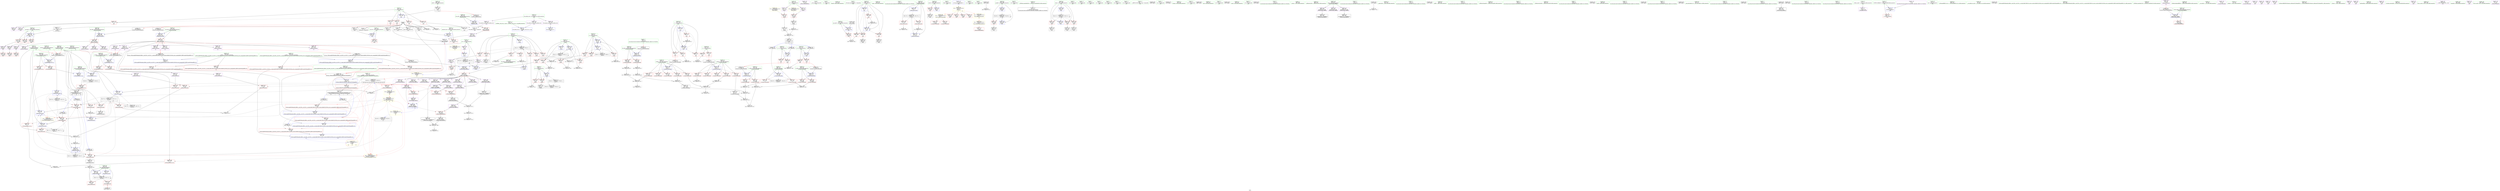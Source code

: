 digraph "SVFG" {
	label="SVFG";

	Node0x561ff652e6c0 [shape=record,color=grey,label="{NodeID: 0\nNullPtr}"];
	Node0x561ff652e6c0 -> Node0x561ff65460b0[style=solid];
	Node0x561ff652e6c0 -> Node0x561ff65461b0[style=solid];
	Node0x561ff652e6c0 -> Node0x561ff654acd0[style=solid];
	Node0x561ff652e6c0 -> Node0x561ff654ada0[style=solid];
	Node0x561ff652e6c0 -> Node0x561ff654ae70[style=solid];
	Node0x561ff652e6c0 -> Node0x561ff654af40[style=solid];
	Node0x561ff652e6c0 -> Node0x561ff654b010[style=solid];
	Node0x561ff652e6c0 -> Node0x561ff6557c60[style=solid];
	Node0x561ff652e6c0 -> Node0x561ff6559760[style=solid];
	Node0x561ff652e6c0 -> Node0x561ff6569a30[style=solid];
	Node0x561ff652e6c0 -> Node0x561ff6569eb0[style=solid];
	Node0x561ff652e6c0 -> Node0x561ff656a630[style=solid];
	Node0x561ff655b320 [shape=record,color=black,label="{NodeID: 775\n488 = PHI(414, )\n0th arg _ZN6solver5inputEv }"];
	Node0x561ff655b320 -> Node0x561ff6559830[style=solid];
	Node0x561ff6555260 [shape=record,color=red,label="{NodeID: 277\n418\<--279\n\<--s\nmain\n|{<s0>23}}"];
	Node0x561ff6555260:s0 -> Node0x561ff655b460[style=solid,color=red];
	Node0x561ff6545fb0 [shape=record,color=green,label="{NodeID: 111\n52\<--724\n_GLOBAL__sub_I_iwi_2_1.cpp\<--_GLOBAL__sub_I_iwi_2_1.cpp_field_insensitive\n}"];
	Node0x561ff6545fb0 -> Node0x561ff6557b60[style=solid];
	Node0x561ff6552b50 [shape=record,color=grey,label="{NodeID: 554\n95 = cmp(94, 96, )\n}"];
	Node0x561ff654a510 [shape=record,color=red,label="{NodeID: 222\n113\<--82\n\<--a\n_Z4initv\n}"];
	Node0x561ff654a510 -> Node0x561ff65695b0[style=solid];
	Node0x561ff6546990 [shape=record,color=green,label="{NodeID: 56\n184\<--185\nnth.addr\<--nth.addr_field_insensitive\n_Z12print_statusiiddi\n}"];
	Node0x561ff6546990 -> Node0x561ff6553ad0[style=solid];
	Node0x561ff6546990 -> Node0x561ff6553ba0[style=solid];
	Node0x561ff6546990 -> Node0x561ff65587f0[style=solid];
	Node0x561ff65580a0 [shape=record,color=blue,label="{NodeID: 333\n86\<--111\ntb\<--sub\n_Z4initv\n}"];
	Node0x561ff65580a0 -> Node0x561ff654aac0[style=dashed];
	Node0x561ff65580a0 -> Node0x561ff654ab90[style=dashed];
	Node0x561ff65580a0 -> Node0x561ff657d640[style=dashed];
	Node0x561ff65580a0 -> Node0x561ff6580340[style=dashed];
	Node0x561ff654d840 [shape=record,color=purple,label="{NodeID: 167\n703\<--48\n\<--.str.14\n_ZN6solver6printfEPKcz\n}"];
	Node0x561ff65140e0 [shape=record,color=green,label="{NodeID: 1\n7\<--1\n__dso_handle\<--dummyObj\nGlob }"];
	Node0x561ff655b460 [shape=record,color=black,label="{NodeID: 776\n501 = PHI(418, )\n0th arg _ZN6solver5solveEv }"];
	Node0x561ff655b460 -> Node0x561ff6559900[style=solid];
	Node0x561ff6555330 [shape=record,color=red,label="{NodeID: 278\n425\<--279\n\<--s\nmain\n}"];
	Node0x561ff6555330 -> Node0x561ff654de80[style=solid];
	Node0x561ff6555330 -> Node0x561ff654df50[style=solid];
	Node0x561ff65460b0 [shape=record,color=black,label="{NodeID: 112\n2\<--3\ndummyVal\<--dummyVal\n}"];
	Node0x561ff6569470 [shape=record,color=grey,label="{NodeID: 555\n105 = cmp(103, 104, )\n}"];
	Node0x561ff654a5e0 [shape=record,color=red,label="{NodeID: 223\n118\<--82\n\<--a\n_Z4initv\n}"];
	Node0x561ff654a5e0 -> Node0x561ff6552550[style=solid];
	Node0x561ff6546a60 [shape=record,color=green,label="{NodeID: 57\n186\<--187\nt\<--t_field_insensitive\n_Z12print_statusiiddi\n}"];
	Node0x561ff6546a60 -> Node0x561ff6553c70[style=solid];
	Node0x561ff6546a60 -> Node0x561ff6553d40[style=solid];
	Node0x561ff6546a60 -> Node0x561ff65588c0[style=solid];
	Node0x561ff6558170 [shape=record,color=blue,label="{NodeID: 334\n84\<--129\nk\<--inc\n_Z4initv\n}"];
	Node0x561ff6558170 -> Node0x561ff654a850[style=dashed];
	Node0x561ff6558170 -> Node0x561ff654a920[style=dashed];
	Node0x561ff6558170 -> Node0x561ff654a9f0[style=dashed];
	Node0x561ff6558170 -> Node0x561ff6557fd0[style=dashed];
	Node0x561ff6558170 -> Node0x561ff6558170[style=dashed];
	Node0x561ff6558170 -> Node0x561ff657d140[style=dashed];
	Node0x561ff654d910 [shape=record,color=purple,label="{NodeID: 168\n728\<--50\nllvm.global_ctors_0\<--llvm.global_ctors\nGlob }"];
	Node0x561ff654d910 -> Node0x561ff6557a60[style=solid];
	Node0x561ff6524ff0 [shape=record,color=green,label="{NodeID: 2\n8\<--1\n.str\<--dummyObj\nGlob }"];
	Node0x561ff6555400 [shape=record,color=red,label="{NodeID: 279\n431\<--279\n\<--s\nmain\n}"];
	Node0x561ff6555400 -> Node0x561ff654bd40[style=solid];
	Node0x561ff6555400 -> Node0x561ff656a630[style=solid];
	Node0x561ff65461b0 [shape=record,color=black,label="{NodeID: 113\n258\<--3\nargv\<--dummyVal\nmain\n1st arg main }"];
	Node0x561ff65461b0 -> Node0x561ff6558b30[style=solid];
	Node0x561ff65695b0 [shape=record,color=grey,label="{NodeID: 556\n115 = cmp(113, 114, )\n}"];
	Node0x561ff654a6b0 [shape=record,color=red,label="{NodeID: 224\n137\<--82\n\<--a\n_Z4initv\n}"];
	Node0x561ff654a6b0 -> Node0x561ff654b2b0[style=solid];
	Node0x561ff6546b30 [shape=record,color=green,label="{NodeID: 58\n217\<--218\nfprintf\<--fprintf_field_insensitive\n}"];
	Node0x561ff6558240 [shape=record,color=blue,label="{NodeID: 335\n80\<--133\nb\<--inc10\n_Z4initv\n}"];
	Node0x561ff6558240 -> Node0x561ff6549f60[style=dashed];
	Node0x561ff6558240 -> Node0x561ff654a030[style=dashed];
	Node0x561ff6558240 -> Node0x561ff654a100[style=dashed];
	Node0x561ff6558240 -> Node0x561ff654a1d0[style=dashed];
	Node0x561ff6558240 -> Node0x561ff6558240[style=dashed];
	Node0x561ff6558240 -> Node0x561ff657cb50[style=dashed];
	Node0x561ff654da10 [shape=record,color=purple,label="{NodeID: 169\n729\<--50\nllvm.global_ctors_1\<--llvm.global_ctors\nGlob }"];
	Node0x561ff654da10 -> Node0x561ff6557b60[style=solid];
	Node0x561ff65252f0 [shape=record,color=green,label="{NodeID: 3\n17\<--1\n_ZZ12print_statusiiddiE1L\<--dummyObj\nGlob }"];
	Node0x561ff628ba30 [shape=record,color=yellow,style=double,label="{NodeID: 612\n14V_1 = ENCHI(MR_14V_0)\npts\{1510001 \}\nFun[_Z3secv]}"];
	Node0x561ff628ba30 -> Node0x561ff6552ea0[style=dashed];
	Node0x561ff65554d0 [shape=record,color=red,label="{NodeID: 280\n451\<--281\nexn\<--exn.slot\nmain\n}"];
	Node0x561ff654acd0 [shape=record,color=black,label="{NodeID: 114\n404\<--3\n\<--dummyVal\nmain\n}"];
	Node0x561ff6569730 [shape=record,color=grey,label="{NodeID: 557\n295 = cmp(293, 294, )\n}"];
	Node0x561ff654a780 [shape=record,color=red,label="{NodeID: 225\n142\<--82\n\<--a\n_Z4initv\n}"];
	Node0x561ff654a780 -> Node0x561ff6564720[style=solid];
	Node0x561ff6546c30 [shape=record,color=green,label="{NodeID: 59\n254\<--255\nmain\<--main_field_insensitive\n}"];
	Node0x561ff658e380 [shape=record,color=yellow,style=double,label="{NodeID: 668\n10V_1 = ENCHI(MR_10V_0)\npts\{160000 \}\nFun[_ZN6solver5solveEv]|{|<s3>29|<s4>30|<s5>31}}"];
	Node0x561ff658e380 -> Node0x561ff6556370[style=dashed];
	Node0x561ff658e380 -> Node0x561ff6556440[style=dashed];
	Node0x561ff658e380 -> Node0x561ff65565e0[style=dashed];
	Node0x561ff658e380:s3 -> Node0x561ff658b880[style=dashed,color=red];
	Node0x561ff658e380:s4 -> Node0x561ff658b880[style=dashed,color=red];
	Node0x561ff658e380:s5 -> Node0x561ff658b880[style=dashed,color=red];
	Node0x561ff6558310 [shape=record,color=blue,label="{NodeID: 336\n139\<--136\narrayidx12\<--\n_Z4initv\n}"];
	Node0x561ff6558310 -> Node0x561ff657db40[style=dashed];
	Node0x561ff654db10 [shape=record,color=purple,label="{NodeID: 170\n730\<--50\nllvm.global_ctors_2\<--llvm.global_ctors\nGlob }"];
	Node0x561ff654db10 -> Node0x561ff6557c60[style=solid];
	Node0x561ff6525380 [shape=record,color=green,label="{NodeID: 4\n18\<--1\n\<--dummyObj\nCan only get source location for instruction, argument, global var or function.}"];
	Node0x561ff658b120 [shape=record,color=yellow,style=double,label="{NodeID: 613\n12V_1 = ENCHI(MR_12V_0)\npts\{1510000 \}\nFun[_Z3secv]}"];
	Node0x561ff658b120 -> Node0x561ff6552dd0[style=dashed];
	Node0x561ff65555a0 [shape=record,color=red,label="{NodeID: 281\n452\<--283\nsel\<--ehselector.slot\nmain\n}"];
	Node0x561ff654ada0 [shape=record,color=black,label="{NodeID: 115\n405\<--3\n\<--dummyVal\nmain\n}"];
	Node0x561ff654ada0 -> Node0x561ff6559420[style=solid];
	Node0x561ff65698b0 [shape=record,color=grey,label="{NodeID: 558\n523 = cmp(522, 208, )\n}"];
	Node0x561ff654a850 [shape=record,color=red,label="{NodeID: 226\n102\<--84\n\<--k\n_Z4initv\n}"];
	Node0x561ff654a850 -> Node0x561ff6564ba0[style=solid];
	Node0x561ff6546d30 [shape=record,color=green,label="{NodeID: 60\n259\<--260\nretval\<--retval_field_insensitive\nmain\n}"];
	Node0x561ff6546d30 -> Node0x561ff6553e10[style=solid];
	Node0x561ff6546d30 -> Node0x561ff6558990[style=solid];
	Node0x561ff65583e0 [shape=record,color=blue,label="{NodeID: 337\n82\<--143\na\<--inc14\n_Z4initv\n}"];
	Node0x561ff65583e0 -> Node0x561ff657cc40[style=dashed];
	Node0x561ff654dc10 [shape=record,color=purple,label="{NodeID: 171\n155\<--150\ntv_sec\<--tv\n_Z3secv\n}"];
	Node0x561ff654dc10 -> Node0x561ff6552dd0[style=solid];
	Node0x561ff6525440 [shape=record,color=green,label="{NodeID: 5\n19\<--1\nstderr\<--dummyObj\nGlob }"];
	Node0x561ff658b200 [shape=record,color=yellow,style=double,label="{NodeID: 614\n16V_1 = ENCHI(MR_16V_0)\npts\{1 \}\nFun[_ZN6solver6printfEPKcz]}"];
	Node0x561ff658b200 -> Node0x561ff6549e90[style=dashed];
	Node0x561ff6555670 [shape=record,color=red,label="{NodeID: 282\n301\<--300\n\<--arrayidx\nmain\n}"];
	Node0x561ff654ae70 [shape=record,color=black,label="{NodeID: 116\n407\<--3\n\<--dummyVal\nmain\n}"];
	Node0x561ff654ae70 -> Node0x561ff65594f0[style=solid];
	Node0x561ff6569a30 [shape=record,color=grey,label="{NodeID: 559\n653 = cmp(652, 3, )\n}"];
	Node0x561ff654a920 [shape=record,color=red,label="{NodeID: 227\n109\<--84\n\<--k\n_Z4initv\n}"];
	Node0x561ff654a920 -> Node0x561ff6563fa0[style=solid];
	Node0x561ff6546e00 [shape=record,color=green,label="{NodeID: 61\n261\<--262\nargc.addr\<--argc.addr_field_insensitive\nmain\n}"];
	Node0x561ff6546e00 -> Node0x561ff6553ee0[style=solid];
	Node0x561ff6546e00 -> Node0x561ff6558a60[style=solid];
	Node0x561ff65584b0 [shape=record,color=blue,label="{NodeID: 338\n176\<--171\nc.addr\<--c\n_Z12print_statusiiddi\n}"];
	Node0x561ff65584b0 -> Node0x561ff6552f70[style=dashed];
	Node0x561ff65584b0 -> Node0x561ff6553040[style=dashed];
	Node0x561ff65584b0 -> Node0x561ff6553110[style=dashed];
	Node0x561ff65584b0 -> Node0x561ff65531e0[style=dashed];
	Node0x561ff65584b0 -> Node0x561ff65532b0[style=dashed];
	Node0x561ff654dce0 [shape=record,color=purple,label="{NodeID: 172\n158\<--150\ntv_usec\<--tv\n_Z3secv\n}"];
	Node0x561ff654dce0 -> Node0x561ff6552ea0[style=solid];
	Node0x561ff6525500 [shape=record,color=green,label="{NodeID: 6\n20\<--1\n.str.1\<--dummyObj\nGlob }"];
	Node0x561ff6555740 [shape=record,color=red,label="{NodeID: 283\n315\<--314\n\<--arrayidx3\nmain\n}"];
	Node0x561ff654af40 [shape=record,color=black,label="{NodeID: 117\n453\<--3\nlpad.val\<--dummyVal\nmain\n}"];
	Node0x561ff6569bb0 [shape=record,color=grey,label="{NodeID: 560\n601 = cmp(598, 600, )\n}"];
	Node0x561ff654a9f0 [shape=record,color=red,label="{NodeID: 228\n128\<--84\n\<--k\n_Z4initv\n}"];
	Node0x561ff654a9f0 -> Node0x561ff6551350[style=solid];
	Node0x561ff6546ed0 [shape=record,color=green,label="{NodeID: 62\n263\<--264\nargv.addr\<--argv.addr_field_insensitive\nmain\n}"];
	Node0x561ff6546ed0 -> Node0x561ff6553fb0[style=solid];
	Node0x561ff6546ed0 -> Node0x561ff6554080[style=solid];
	Node0x561ff6546ed0 -> Node0x561ff6554150[style=solid];
	Node0x561ff6546ed0 -> Node0x561ff6558b30[style=solid];
	Node0x561ff6558580 [shape=record,color=blue,label="{NodeID: 339\n178\<--172\nC.addr\<--C\n_Z12print_statusiiddi\n}"];
	Node0x561ff6558580 -> Node0x561ff6553380[style=dashed];
	Node0x561ff6558580 -> Node0x561ff6553450[style=dashed];
	Node0x561ff6558580 -> Node0x561ff6553520[style=dashed];
	Node0x561ff6558580 -> Node0x561ff65535f0[style=dashed];
	Node0x561ff6558580 -> Node0x561ff65536c0[style=dashed];
	Node0x561ff654ddb0 [shape=record,color=purple,label="{NodeID: 173\n324\<--323\narrayidx8\<--\nmain\n}"];
	Node0x561ff654ddb0 -> Node0x561ff6555810[style=solid];
	Node0x561ff65255c0 [shape=record,color=green,label="{NodeID: 7\n22\<--1\n.str.2\<--dummyObj\nGlob }"];
	Node0x561ff6555810 [shape=record,color=red,label="{NodeID: 284\n325\<--324\n\<--arrayidx8\nmain\n}"];
	Node0x561ff654b010 [shape=record,color=black,label="{NodeID: 118\n454\<--3\nlpad.val38\<--dummyVal\nmain\n}"];
	Node0x561ff6569d30 [shape=record,color=grey,label="{NodeID: 561\n306 = cmp(303, 201, )\n}"];
	Node0x561ff654aac0 [shape=record,color=red,label="{NodeID: 229\n114\<--86\n\<--tb\n_Z4initv\n}"];
	Node0x561ff654aac0 -> Node0x561ff65695b0[style=solid];
	Node0x561ff6546fa0 [shape=record,color=green,label="{NodeID: 63\n265\<--266\nparallel\<--parallel_field_insensitive\nmain\n}"];
	Node0x561ff6546fa0 -> Node0x561ff6554220[style=solid];
	Node0x561ff6546fa0 -> Node0x561ff6558c00[style=solid];
	Node0x561ff6546fa0 -> Node0x561ff6558e70[style=solid];
	Node0x561ff6558650 [shape=record,color=blue,label="{NodeID: 340\n180\<--173\nt0.addr\<--t0\n_Z12print_statusiiddi\n}"];
	Node0x561ff6558650 -> Node0x561ff6553790[style=dashed];
	Node0x561ff6558650 -> Node0x561ff6553860[style=dashed];
	Node0x561ff654de80 [shape=record,color=purple,label="{NodeID: 174\n426\<--425\nout_buf\<--\nmain\n}"];
	Node0x561ff6542c70 [shape=record,color=green,label="{NodeID: 8\n24\<--1\n.str.3\<--dummyObj\nGlob }"];
	Node0x561ff65558e0 [shape=record,color=red,label="{NodeID: 285\n472\<--469\nthis1\<--this.addr\n_ZN6solverC2Ev\n}"];
	Node0x561ff65558e0 -> Node0x561ff654e020[style=solid];
	Node0x561ff654b0e0 [shape=record,color=black,label="{NodeID: 119\n63\<--64\n\<--_ZNSt8ios_base4InitD1Ev\nCan only get source location for instruction, argument, global var or function.}"];
	Node0x561ff6569eb0 [shape=record,color=grey,label="{NodeID: 562\n393 = cmp(392, 3, )\n}"];
	Node0x561ff654ab90 [shape=record,color=red,label="{NodeID: 230\n119\<--86\n\<--tb\n_Z4initv\n}"];
	Node0x561ff654ab90 -> Node0x561ff654b1e0[style=solid];
	Node0x561ff6547070 [shape=record,color=green,label="{NodeID: 64\n267\<--268\nstatus\<--status_field_insensitive\nmain\n}"];
	Node0x561ff6547070 -> Node0x561ff65542f0[style=solid];
	Node0x561ff6547070 -> Node0x561ff65543c0[style=solid];
	Node0x561ff6547070 -> Node0x561ff6554490[style=solid];
	Node0x561ff6547070 -> Node0x561ff6558cd0[style=solid];
	Node0x561ff6547070 -> Node0x561ff6558f40[style=solid];
	Node0x561ff6558720 [shape=record,color=blue,label="{NodeID: 341\n182\<--174\nt1.addr\<--t1\n_Z12print_statusiiddi\n}"];
	Node0x561ff6558720 -> Node0x561ff6553930[style=dashed];
	Node0x561ff6558720 -> Node0x561ff6553a00[style=dashed];
	Node0x561ff654df50 [shape=record,color=purple,label="{NodeID: 175\n427\<--425\narraydecay\<--\nmain\n}"];
	Node0x561ff6542d00 [shape=record,color=green,label="{NodeID: 9\n26\<--1\n.str.4\<--dummyObj\nGlob }"];
	Node0x561ff65559b0 [shape=record,color=red,label="{NodeID: 286\n492\<--489\nthis1\<--this.addr\n_ZN6solver5inputEv\n}"];
	Node0x561ff65559b0 -> Node0x561ff654e0f0[style=solid];
	Node0x561ff65559b0 -> Node0x561ff654e1c0[style=solid];
	Node0x561ff65559b0 -> Node0x561ff654e290[style=solid];
	Node0x561ff65559b0 -> Node0x561ff654e360[style=solid];
	Node0x561ff654b1e0 [shape=record,color=black,label="{NodeID: 120\n120\<--119\nidxprom\<--\n_Z4initv\n}"];
	Node0x561ff656a030 [shape=record,color=grey,label="{NodeID: 563\n210 = cmp(209, 201, )\n}"];
	Node0x561ff6552d40 [shape=record,color=red,label="{NodeID: 231\n122\<--121\n\<--arrayidx\n_Z4initv\n}"];
	Node0x561ff6552d40 -> Node0x561ff6552550[style=solid];
	Node0x561ff6547140 [shape=record,color=green,label="{NodeID: 65\n269\<--270\ni\<--i_field_insensitive\nmain\n}"];
	Node0x561ff6547140 -> Node0x561ff6554560[style=solid];
	Node0x561ff6547140 -> Node0x561ff6554630[style=solid];
	Node0x561ff6547140 -> Node0x561ff6554700[style=solid];
	Node0x561ff6547140 -> Node0x561ff65547d0[style=solid];
	Node0x561ff6547140 -> Node0x561ff6558da0[style=solid];
	Node0x561ff6547140 -> Node0x561ff6559010[style=solid];
	Node0x561ff65587f0 [shape=record,color=blue,label="{NodeID: 342\n184\<--175\nnth.addr\<--nth\n_Z12print_statusiiddi\n}"];
	Node0x561ff65587f0 -> Node0x561ff6553ad0[style=dashed];
	Node0x561ff65587f0 -> Node0x561ff6553ba0[style=dashed];
	Node0x561ff654e020 [shape=record,color=purple,label="{NodeID: 176\n473\<--472\nout_p\<--this1\n_ZN6solverC2Ev\n}"];
	Node0x561ff654e020 -> Node0x561ff6559760[style=solid];
	Node0x561ff6542d90 [shape=record,color=green,label="{NodeID: 10\n28\<--1\n.str.5\<--dummyObj\nGlob }"];
	Node0x561ff6555a80 [shape=record,color=red,label="{NodeID: 287\n517\<--502\nthis1\<--this.addr\n_ZN6solver5solveEv\n|{|<s8>34}}"];
	Node0x561ff6555a80 -> Node0x561ff654e430[style=solid];
	Node0x561ff6555a80 -> Node0x561ff654e500[style=solid];
	Node0x561ff6555a80 -> Node0x561ff654e5d0[style=solid];
	Node0x561ff6555a80 -> Node0x561ff654e6a0[style=solid];
	Node0x561ff6555a80 -> Node0x561ff654e770[style=solid];
	Node0x561ff6555a80 -> Node0x561ff654e840[style=solid];
	Node0x561ff6555a80 -> Node0x561ff654e910[style=solid];
	Node0x561ff6555a80 -> Node0x561ff654e9e0[style=solid];
	Node0x561ff6555a80:s8 -> Node0x561ff65b2be0[style=solid,color=red];
	Node0x561ff654b2b0 [shape=record,color=black,label="{NodeID: 121\n138\<--137\nidxprom11\<--\n_Z4initv\n}"];
	Node0x561ff6592b40 [shape=record,color=yellow,style=double,label="{NodeID: 730\n10V_3 = CSCHI(MR_10V_1)\npts\{160000 \}\nCS[]|{<s0>23}}"];
	Node0x561ff6592b40:s0 -> Node0x561ff658e380[style=dashed,color=red];
	Node0x561ff656a1b0 [shape=record,color=grey,label="{NodeID: 564\n700 = cmp(699, 675, )\n}"];
	Node0x561ff6552dd0 [shape=record,color=red,label="{NodeID: 232\n156\<--155\n\<--tv_sec\n_Z3secv\n}"];
	Node0x561ff6552dd0 -> Node0x561ff654b380[style=solid];
	Node0x561ff6547210 [shape=record,color=green,label="{NodeID: 66\n271\<--272\nt0\<--t0_field_insensitive\nmain\n}"];
	Node0x561ff6547210 -> Node0x561ff65548a0[style=solid];
	Node0x561ff6547210 -> Node0x561ff6554970[style=solid];
	Node0x561ff6547210 -> Node0x561ff65590e0[style=solid];
	Node0x561ff65588c0 [shape=record,color=blue,label="{NodeID: 343\n186\<--220\nt\<--call7\n_Z12print_statusiiddi\n}"];
	Node0x561ff65588c0 -> Node0x561ff6553c70[style=dashed];
	Node0x561ff65588c0 -> Node0x561ff6553d40[style=dashed];
	Node0x561ff65588c0 -> Node0x561ff6587b40[style=dashed];
	Node0x561ff654e0f0 [shape=record,color=purple,label="{NodeID: 177\n493\<--492\nA1\<--this1\n_ZN6solver5inputEv\n}"];
	Node0x561ff6542e20 [shape=record,color=green,label="{NodeID: 11\n30\<--1\n.str.6\<--dummyObj\nGlob }"];
	Node0x561ff6555b50 [shape=record,color=red,label="{NodeID: 288\n556\<--504\n\<--ans\n_ZN6solver5solveEv\n}"];
	Node0x561ff6555b50 -> Node0x561ff6563e20[style=solid];
	Node0x561ff654b380 [shape=record,color=black,label="{NodeID: 122\n157\<--156\nconv\<--\n_Z3secv\n}"];
	Node0x561ff654b380 -> Node0x561ff65648a0[style=solid];
	Node0x561ff6592ca0 [shape=record,color=yellow,style=double,label="{NodeID: 731\n59V_5 = CSCHI(MR_59V_4)\npts\{383 \}\nCS[]|{<s0>23}}"];
	Node0x561ff6592ca0:s0 -> Node0x561ff6580840[style=dashed,color=red];
	Node0x561ff656a330 [shape=record,color=grey,label="{NodeID: 565\n200 = cmp(199, 201, )\n}"];
	Node0x561ff6552ea0 [shape=record,color=red,label="{NodeID: 233\n159\<--158\n\<--tv_usec\n_Z3secv\n}"];
	Node0x561ff6552ea0 -> Node0x561ff654b450[style=solid];
	Node0x561ff65472e0 [shape=record,color=green,label="{NodeID: 67\n273\<--274\nt1\<--t1_field_insensitive\nmain\n}"];
	Node0x561ff65472e0 -> Node0x561ff6554a40[style=solid];
	Node0x561ff65472e0 -> Node0x561ff6554b10[style=solid];
	Node0x561ff65472e0 -> Node0x561ff65591b0[style=solid];
	Node0x561ff6558990 [shape=record,color=blue,label="{NodeID: 344\n259\<--201\nretval\<--\nmain\n}"];
	Node0x561ff654e1c0 [shape=record,color=purple,label="{NodeID: 178\n494\<--492\nA2\<--this1\n_ZN6solver5inputEv\n}"];
	Node0x561ff6542f20 [shape=record,color=green,label="{NodeID: 12\n32\<--1\n.str.7\<--dummyObj\nGlob }"];
	Node0x561ff658b880 [shape=record,color=yellow,style=double,label="{NodeID: 621\n90V_1 = ENCHI(MR_90V_0)\npts\{383 515 160000 \}\nFun[_ZSt3maxIiERKT_S2_S2_]}"];
	Node0x561ff658b880 -> Node0x561ff6556b90[style=dashed];
	Node0x561ff6555c20 [shape=record,color=red,label="{NodeID: 289\n577\<--504\n\<--ans\n_ZN6solver5solveEv\n|{<s0>34}}"];
	Node0x561ff6555c20:s0 -> Node0x561ff65b2e00[style=solid,color=red];
	Node0x561ff654b450 [shape=record,color=black,label="{NodeID: 123\n160\<--159\nconv1\<--\n_Z3secv\n}"];
	Node0x561ff654b450 -> Node0x561ff6564a20[style=solid];
	Node0x561ff656a4b0 [shape=record,color=grey,label="{NodeID: 566\n194 = cmp(193, 18, )\n}"];
	Node0x561ff6552f70 [shape=record,color=red,label="{NodeID: 234\n196\<--176\n\<--c.addr\n_Z12print_statusiiddi\n}"];
	Node0x561ff6552f70 -> Node0x561ff6552250[style=solid];
	Node0x561ff65473b0 [shape=record,color=green,label="{NodeID: 68\n275\<--276\nC\<--C_field_insensitive\nmain\n}"];
	Node0x561ff65473b0 -> Node0x561ff6554be0[style=solid];
	Node0x561ff65473b0 -> Node0x561ff6554cb0[style=solid];
	Node0x561ff6558a60 [shape=record,color=blue,label="{NodeID: 345\n261\<--257\nargc.addr\<--argc\nmain\n}"];
	Node0x561ff6558a60 -> Node0x561ff6553ee0[style=dashed];
	Node0x561ff654e290 [shape=record,color=purple,label="{NodeID: 179\n495\<--492\nB1\<--this1\n_ZN6solver5inputEv\n}"];
	Node0x561ff6543020 [shape=record,color=green,label="{NodeID: 13\n34\<--1\n.str.8\<--dummyObj\nGlob }"];
	Node0x561ff658b9c0 [shape=record,color=yellow,style=double,label="{NodeID: 622\n92V_1 = ENCHI(MR_92V_0)\npts\{509 511 513 \}\nFun[_ZSt3maxIiERKT_S2_S2_]}"];
	Node0x561ff658b9c0 -> Node0x561ff6556ac0[style=dashed];
	Node0x561ff6555cf0 [shape=record,color=red,label="{NodeID: 290\n522\<--506\n\<--d\n_ZN6solver5solveEv\n}"];
	Node0x561ff6555cf0 -> Node0x561ff65698b0[style=solid];
	Node0x561ff654b520 [shape=record,color=black,label="{NodeID: 124\n149\<--163\n_Z3secv_ret\<--add\n_Z3secv\n|{<s0>5|<s1>11|<s2>13}}"];
	Node0x561ff654b520:s0 -> Node0x561ff65b1350[style=solid,color=blue];
	Node0x561ff654b520:s1 -> Node0x561ff65b17b0[style=solid,color=blue];
	Node0x561ff654b520:s2 -> Node0x561ff65b1940[style=solid,color=blue];
	Node0x561ff6592f60 [shape=record,color=yellow,style=double,label="{NodeID: 733\n59V_3 = CSCHI(MR_59V_2)\npts\{383 \}\nCS[]|{<s0>33|<s1>33|<s2>33}}"];
	Node0x561ff6592f60:s0 -> Node0x561ff6556fa0[style=dashed,color=red];
	Node0x561ff6592f60:s1 -> Node0x561ff6557070[style=dashed,color=red];
	Node0x561ff6592f60:s2 -> Node0x561ff655a7a0[style=dashed,color=red];
	Node0x561ff656a630 [shape=record,color=grey,label="{NodeID: 567\n432 = cmp(431, 3, )\n}"];
	Node0x561ff6553040 [shape=record,color=red,label="{NodeID: 235\n204\<--176\n\<--c.addr\n_Z12print_statusiiddi\n}"];
	Node0x561ff6553040 -> Node0x561ff6551dd0[style=solid];
	Node0x561ff6547480 [shape=record,color=green,label="{NodeID: 69\n277\<--278\nc\<--c_field_insensitive\nmain\n}"];
	Node0x561ff6547480 -> Node0x561ff6554d80[style=solid];
	Node0x561ff6547480 -> Node0x561ff6554e50[style=solid];
	Node0x561ff6547480 -> Node0x561ff6554f20[style=solid];
	Node0x561ff6547480 -> Node0x561ff6554ff0[style=solid];
	Node0x561ff6547480 -> Node0x561ff6559280[style=solid];
	Node0x561ff6547480 -> Node0x561ff65595c0[style=solid];
	Node0x561ff6558b30 [shape=record,color=blue,label="{NodeID: 346\n263\<--258\nargv.addr\<--argv\nmain\n}"];
	Node0x561ff6558b30 -> Node0x561ff6553fb0[style=dashed];
	Node0x561ff6558b30 -> Node0x561ff6554080[style=dashed];
	Node0x561ff6558b30 -> Node0x561ff6554150[style=dashed];
	Node0x561ff654e360 [shape=record,color=purple,label="{NodeID: 180\n496\<--492\nB2\<--this1\n_ZN6solver5inputEv\n}"];
	Node0x561ff6543120 [shape=record,color=green,label="{NodeID: 14\n36\<--1\n.str.9\<--dummyObj\nGlob }"];
	Node0x561ff658bad0 [shape=record,color=yellow,style=double,label="{NodeID: 623\n16V_1 = ENCHI(MR_16V_0)\npts\{1 \}\nFun[main]|{|<s4>17|<s5>23}}"];
	Node0x561ff658bad0 -> Node0x561ff6549b50[style=dashed];
	Node0x561ff658bad0 -> Node0x561ff6549c20[style=dashed];
	Node0x561ff658bad0 -> Node0x561ff6549cf0[style=dashed];
	Node0x561ff658bad0 -> Node0x561ff6549dc0[style=dashed];
	Node0x561ff658bad0:s4 -> Node0x561ff658cf80[style=dashed,color=red];
	Node0x561ff658bad0:s5 -> Node0x561ff658db70[style=dashed,color=red];
	Node0x561ff6555dc0 [shape=record,color=red,label="{NodeID: 291\n573\<--506\n\<--d\n_ZN6solver5solveEv\n}"];
	Node0x561ff6555dc0 -> Node0x561ff6551950[style=solid];
	Node0x561ff654b5f0 [shape=record,color=black,label="{NodeID: 125\n239\<--238\nconv\<--sub13\n_Z12print_statusiiddi\n}"];
	Node0x561ff654b5f0 -> Node0x561ff6564ea0[style=solid];
	Node0x561ff657cb50 [shape=record,color=black,label="{NodeID: 568\nMR_2V_3 = PHI(MR_2V_4, MR_2V_2, )\npts\{81 \}\n}"];
	Node0x561ff657cb50 -> Node0x561ff6549f60[style=dashed];
	Node0x561ff657cb50 -> Node0x561ff654a030[style=dashed];
	Node0x561ff657cb50 -> Node0x561ff654a100[style=dashed];
	Node0x561ff657cb50 -> Node0x561ff654a1d0[style=dashed];
	Node0x561ff657cb50 -> Node0x561ff6558240[style=dashed];
	Node0x561ff657cb50 -> Node0x561ff657cb50[style=dashed];
	Node0x561ff6553110 [shape=record,color=red,label="{NodeID: 236\n213\<--176\n\<--c.addr\n_Z12print_statusiiddi\n}"];
	Node0x561ff6547550 [shape=record,color=green,label="{NodeID: 70\n279\<--280\ns\<--s_field_insensitive\nmain\n}"];
	Node0x561ff6547550 -> Node0x561ff65550c0[style=solid];
	Node0x561ff6547550 -> Node0x561ff6555190[style=solid];
	Node0x561ff6547550 -> Node0x561ff6555260[style=solid];
	Node0x561ff6547550 -> Node0x561ff6555330[style=solid];
	Node0x561ff6547550 -> Node0x561ff6555400[style=solid];
	Node0x561ff6547550 -> Node0x561ff6559350[style=solid];
	Node0x561ff6558c00 [shape=record,color=blue,label="{NodeID: 347\n265\<--289\nparallel\<--\nmain\n}"];
	Node0x561ff6558c00 -> Node0x561ff6587140[style=dashed];
	Node0x561ff654e430 [shape=record,color=purple,label="{NodeID: 181\n525\<--517\nA1\<--this1\n_ZN6solver5solveEv\n}"];
	Node0x561ff654e430 -> Node0x561ff65561d0[style=solid];
	Node0x561ff6543220 [shape=record,color=green,label="{NodeID: 15\n38\<--1\n.str.10\<--dummyObj\nGlob }"];
	Node0x561ff6555e90 [shape=record,color=red,label="{NodeID: 292\n529\<--508\n\<--a\n_ZN6solver5solveEv\n}"];
	Node0x561ff6555e90 -> Node0x561ff65526d0[style=solid];
	Node0x561ff654b6c0 [shape=record,color=black,label="{NodeID: 126\n242\<--241\nconv15\<--\n_Z12print_statusiiddi\n}"];
	Node0x561ff654b6c0 -> Node0x561ff6565020[style=solid];
	Node0x561ff6593220 [shape=record,color=yellow,style=double,label="{NodeID: 735\n59V_5 = CSCHI(MR_59V_2)\npts\{383 \}\nCS[]|{<s0>23}}"];
	Node0x561ff6593220:s0 -> Node0x561ff6583540[style=dashed,color=blue];
	Node0x561ff657cc40 [shape=record,color=black,label="{NodeID: 569\nMR_4V_3 = PHI(MR_4V_4, MR_4V_2, )\npts\{83 \}\n}"];
	Node0x561ff657cc40 -> Node0x561ff654a2a0[style=dashed];
	Node0x561ff657cc40 -> Node0x561ff654a370[style=dashed];
	Node0x561ff657cc40 -> Node0x561ff654a440[style=dashed];
	Node0x561ff657cc40 -> Node0x561ff654a510[style=dashed];
	Node0x561ff657cc40 -> Node0x561ff654a5e0[style=dashed];
	Node0x561ff657cc40 -> Node0x561ff654a6b0[style=dashed];
	Node0x561ff657cc40 -> Node0x561ff654a780[style=dashed];
	Node0x561ff657cc40 -> Node0x561ff65583e0[style=dashed];
	Node0x561ff65531e0 [shape=record,color=red,label="{NodeID: 237\n223\<--176\n\<--c.addr\n_Z12print_statusiiddi\n}"];
	Node0x561ff6547620 [shape=record,color=green,label="{NodeID: 71\n281\<--282\nexn.slot\<--exn.slot_field_insensitive\nmain\n}"];
	Node0x561ff6547620 -> Node0x561ff65554d0[style=solid];
	Node0x561ff6547620 -> Node0x561ff6559420[style=solid];
	Node0x561ff6558cd0 [shape=record,color=blue,label="{NodeID: 348\n267\<--289\nstatus\<--\nmain\n}"];
	Node0x561ff6558cd0 -> Node0x561ff6586c40[style=dashed];
	Node0x561ff654e500 [shape=record,color=purple,label="{NodeID: 182\n530\<--517\nA2\<--this1\n_ZN6solver5solveEv\n}"];
	Node0x561ff654e500 -> Node0x561ff65562a0[style=solid];
	Node0x561ff6543320 [shape=record,color=green,label="{NodeID: 16\n40\<--1\n__PRETTY_FUNCTION__.main\<--dummyObj\nGlob }"];
	Node0x561ff6555f60 [shape=record,color=red,label="{NodeID: 293\n540\<--508\n\<--a\n_ZN6solver5solveEv\n}"];
	Node0x561ff6555f60 -> Node0x561ff654bee0[style=solid];
	Node0x561ff654b790 [shape=record,color=black,label="{NodeID: 127\n299\<--298\nidxprom\<--\nmain\n}"];
	Node0x561ff65ad560 [shape=record,color=black,label="{NodeID: 736\n246 = PHI()\n}"];
	Node0x561ff657d140 [shape=record,color=black,label="{NodeID: 570\nMR_6V_2 = PHI(MR_6V_5, MR_6V_1, )\npts\{85 \}\n}"];
	Node0x561ff657d140 -> Node0x561ff6557fd0[style=dashed];
	Node0x561ff65532b0 [shape=record,color=red,label="{NodeID: 238\n234\<--176\n\<--c.addr\n_Z12print_statusiiddi\n}"];
	Node0x561ff65532b0 -> Node0x561ff6550d50[style=solid];
	Node0x561ff65476f0 [shape=record,color=green,label="{NodeID: 72\n283\<--284\nehselector.slot\<--ehselector.slot_field_insensitive\nmain\n}"];
	Node0x561ff65476f0 -> Node0x561ff65555a0[style=solid];
	Node0x561ff65476f0 -> Node0x561ff65594f0[style=solid];
	Node0x561ff6563820 [shape=record,color=grey,label="{NodeID: 515\n674 = Binary(675, 673, )\n}"];
	Node0x561ff6563820 -> Node0x561ff65645a0[style=solid];
	Node0x561ff6558da0 [shape=record,color=blue,label="{NodeID: 349\n269\<--90\ni\<--\nmain\n}"];
	Node0x561ff6558da0 -> Node0x561ff6554560[style=dashed];
	Node0x561ff6558da0 -> Node0x561ff6554630[style=dashed];
	Node0x561ff6558da0 -> Node0x561ff6554700[style=dashed];
	Node0x561ff6558da0 -> Node0x561ff65547d0[style=dashed];
	Node0x561ff6558da0 -> Node0x561ff6559010[style=dashed];
	Node0x561ff654e5d0 [shape=record,color=purple,label="{NodeID: 183\n534\<--517\nB1\<--this1\n_ZN6solver5solveEv\n|{<s0>29}}"];
	Node0x561ff654e5d0:s0 -> Node0x561ff65b3160[style=solid,color=red];
	Node0x561ff6543420 [shape=record,color=green,label="{NodeID: 17\n42\<--1\n.str.11\<--dummyObj\nGlob }"];
	Node0x561ff6556030 [shape=record,color=red,label="{NodeID: 294\n560\<--508\n\<--a\n_ZN6solver5solveEv\n}"];
	Node0x561ff6556030 -> Node0x561ff6563ca0[style=solid];
	Node0x561ff654b860 [shape=record,color=black,label="{NodeID: 128\n313\<--312\nidxprom2\<--\nmain\n}"];
	Node0x561ff65acf70 [shape=record,color=black,label="{NodeID: 737\n62 = PHI()\n}"];
	Node0x561ff657d640 [shape=record,color=black,label="{NodeID: 571\nMR_8V_2 = PHI(MR_8V_5, MR_8V_1, )\npts\{87 \}\n}"];
	Node0x561ff657d640 -> Node0x561ff6580340[style=dashed];
	Node0x561ff6553380 [shape=record,color=red,label="{NodeID: 239\n193\<--178\n\<--C.addr\n_Z12print_statusiiddi\n}"];
	Node0x561ff6553380 -> Node0x561ff656a4b0[style=solid];
	Node0x561ff65477c0 [shape=record,color=green,label="{NodeID: 73\n304\<--305\nstrcmp\<--strcmp_field_insensitive\n}"];
	Node0x561ff65639a0 [shape=record,color=grey,label="{NodeID: 516\n673 = Binary(671, 672, )\n}"];
	Node0x561ff65639a0 -> Node0x561ff6563820[style=solid];
	Node0x561ff6558e70 [shape=record,color=blue,label="{NodeID: 350\n265\<--309\nparallel\<--\nmain\n}"];
	Node0x561ff6558e70 -> Node0x561ff6587140[style=dashed];
	Node0x561ff654e6a0 [shape=record,color=purple,label="{NodeID: 184\n547\<--517\nB2\<--this1\n_ZN6solver5solveEv\n}"];
	Node0x561ff654e6a0 -> Node0x561ff6556510[style=solid];
	Node0x561ff6543520 [shape=record,color=green,label="{NodeID: 18\n44\<--1\n.str.12\<--dummyObj\nGlob }"];
	Node0x561ff6556100 [shape=record,color=red,label="{NodeID: 295\n549\<--510\n\<--b\n_ZN6solver5solveEv\n}"];
	Node0x561ff6556100 -> Node0x561ff6564420[style=solid];
	Node0x561ff654b930 [shape=record,color=black,label="{NodeID: 129\n344\<--343\ntobool\<--\nmain\n}"];
	Node0x561ff65b1050 [shape=record,color=black,label="{NodeID: 738\n498 = PHI()\n}"];
	Node0x561ff657db40 [shape=record,color=black,label="{NodeID: 572\nMR_10V_3 = PHI(MR_10V_4, MR_10V_2, )\npts\{160000 \}\n|{|<s2>12}}"];
	Node0x561ff657db40 -> Node0x561ff6552d40[style=dashed];
	Node0x561ff657db40 -> Node0x561ff6558310[style=dashed];
	Node0x561ff657db40:s2 -> Node0x561ff6592b40[style=dashed,color=blue];
	Node0x561ff6553450 [shape=record,color=red,label="{NodeID: 240\n197\<--178\n\<--C.addr\n_Z12print_statusiiddi\n}"];
	Node0x561ff6553450 -> Node0x561ff65523d0[style=solid];
	Node0x561ff65478c0 [shape=record,color=green,label="{NodeID: 74\n329\<--330\nexit\<--exit_field_insensitive\n}"];
	Node0x561ff6563b20 [shape=record,color=grey,label="{NodeID: 517\n349 = Binary(347, 348, )\n}"];
	Node0x561ff6558f40 [shape=record,color=blue,label="{NodeID: 351\n267\<--309\nstatus\<--\nmain\n}"];
	Node0x561ff6558f40 -> Node0x561ff6586c40[style=dashed];
	Node0x561ff654e770 [shape=record,color=purple,label="{NodeID: 185\n564\<--517\nA19\<--this1\n_ZN6solver5solveEv\n|{<s0>32}}"];
	Node0x561ff654e770:s0 -> Node0x561ff655aa10[style=solid,color=red];
	Node0x561ff6543620 [shape=record,color=green,label="{NodeID: 19\n46\<--1\n.str.13\<--dummyObj\nGlob }"];
	Node0x561ff65561d0 [shape=record,color=red,label="{NodeID: 296\n526\<--525\n\<--A1\n_ZN6solver5solveEv\n}"];
	Node0x561ff65561d0 -> Node0x561ff6559b70[style=solid];
	Node0x561ff654ba00 [shape=record,color=black,label="{NodeID: 130\n358\<--357\ntobool17\<--\nmain\n}"];
	Node0x561ff65b1150 [shape=record,color=black,label="{NodeID: 739\n152 = PHI()\n}"];
	Node0x561ff657e040 [shape=record,color=black,label="{NodeID: 573\nMR_84V_3 = PHI(MR_84V_4, MR_84V_2, )\npts\{590 \}\n}"];
	Node0x561ff657e040 -> Node0x561ff65566b0[style=dashed];
	Node0x561ff6553520 [shape=record,color=red,label="{NodeID: 241\n214\<--178\n\<--C.addr\n_Z12print_statusiiddi\n}"];
	Node0x561ff65479c0 [shape=record,color=green,label="{NodeID: 75\n355\<--356\nscanf\<--scanf_field_insensitive\n}"];
	Node0x561ff6563ca0 [shape=record,color=grey,label="{NodeID: 518\n561 = Binary(560, 90, )\n}"];
	Node0x561ff6563ca0 -> Node0x561ff655a050[style=solid];
	Node0x561ff6559010 [shape=record,color=blue,label="{NodeID: 352\n269\<--335\ni\<--inc\nmain\n}"];
	Node0x561ff6559010 -> Node0x561ff6554560[style=dashed];
	Node0x561ff6559010 -> Node0x561ff6554630[style=dashed];
	Node0x561ff6559010 -> Node0x561ff6554700[style=dashed];
	Node0x561ff6559010 -> Node0x561ff65547d0[style=dashed];
	Node0x561ff6559010 -> Node0x561ff6559010[style=dashed];
	Node0x561ff654e840 [shape=record,color=purple,label="{NodeID: 186\n565\<--517\nB110\<--this1\n_ZN6solver5solveEv\n|{<s0>32}}"];
	Node0x561ff654e840:s0 -> Node0x561ff655abf0[style=solid,color=red];
	Node0x561ff6543720 [shape=record,color=green,label="{NodeID: 20\n48\<--1\n.str.14\<--dummyObj\nGlob }"];
	Node0x561ff65562a0 [shape=record,color=red,label="{NodeID: 297\n531\<--530\n\<--A2\n_ZN6solver5solveEv\n}"];
	Node0x561ff65562a0 -> Node0x561ff65526d0[style=solid];
	Node0x561ff654bad0 [shape=record,color=black,label="{NodeID: 131\n361\<--360\ntobool19\<--\nmain\n}"];
	Node0x561ff65b1250 [shape=record,color=black,label="{NodeID: 740\n216 = PHI()\n}"];
	Node0x561ff65535f0 [shape=record,color=red,label="{NodeID: 242\n224\<--178\n\<--C.addr\n_Z12print_statusiiddi\n}"];
	Node0x561ff6547ac0 [shape=record,color=green,label="{NodeID: 76\n382\<--383\ncall29\<--call29_field_insensitive\nmain\n}"];
	Node0x561ff6547ac0 -> Node0x561ff654bc70[style=solid];
	Node0x561ff6563e20 [shape=record,color=grey,label="{NodeID: 519\n557 = Binary(556, 555, )\n}"];
	Node0x561ff6563e20 -> Node0x561ff6559f80[style=solid];
	Node0x561ff65590e0 [shape=record,color=blue,label="{NodeID: 353\n271\<--338\nt0\<--call11\nmain\n}"];
	Node0x561ff65590e0 -> Node0x561ff65548a0[style=dashed];
	Node0x561ff65590e0 -> Node0x561ff6554970[style=dashed];
	Node0x561ff654e910 [shape=record,color=purple,label="{NodeID: 187\n569\<--517\nA211\<--this1\n_ZN6solver5solveEv\n|{<s0>33}}"];
	Node0x561ff654e910:s0 -> Node0x561ff655aa10[style=solid,color=red];
	Node0x561ff6543820 [shape=record,color=green,label="{NodeID: 21\n51\<--1\n\<--dummyObj\nCan only get source location for instruction, argument, global var or function.}"];
	Node0x561ff6556370 [shape=record,color=red,label="{NodeID: 298\n538\<--535\n\<--call\n_ZN6solver5solveEv\n}"];
	Node0x561ff6556370 -> Node0x561ff6559c40[style=solid];
	Node0x561ff654bba0 [shape=record,color=black,label="{NodeID: 132\n374\<--373\ntobool26\<--\nmain\n}"];
	Node0x561ff65b1350 [shape=record,color=black,label="{NodeID: 741\n220 = PHI(149, )\n}"];
	Node0x561ff65b1350 -> Node0x561ff65588c0[style=solid];
	Node0x561ff65536c0 [shape=record,color=red,label="{NodeID: 243\n241\<--178\n\<--C.addr\n_Z12print_statusiiddi\n}"];
	Node0x561ff65536c0 -> Node0x561ff654b6c0[style=solid];
	Node0x561ff6547b90 [shape=record,color=green,label="{NodeID: 77\n385\<--386\n_Znwm\<--_Znwm_field_insensitive\n}"];
	Node0x561ff6563fa0 [shape=record,color=grey,label="{NodeID: 520\n110 = Binary(108, 109, )\n}"];
	Node0x561ff6563fa0 -> Node0x561ff6564120[style=solid];
	Node0x561ff65591b0 [shape=record,color=blue,label="{NodeID: 354\n273\<--341\nt1\<--call12\nmain\n}"];
	Node0x561ff65591b0 -> Node0x561ff6554a40[style=dashed];
	Node0x561ff65591b0 -> Node0x561ff6554b10[style=dashed];
	Node0x561ff654e9e0 [shape=record,color=purple,label="{NodeID: 188\n570\<--517\nB212\<--this1\n_ZN6solver5solveEv\n|{<s0>33}}"];
	Node0x561ff654e9e0:s0 -> Node0x561ff655abf0[style=solid,color=red];
	Node0x561ff6543920 [shape=record,color=green,label="{NodeID: 22\n90\<--1\n\<--dummyObj\nCan only get source location for instruction, argument, global var or function.|{<s0>17}}"];
	Node0x561ff6543920:s0 -> Node0x561ff655b1e0[style=solid,color=red];
	Node0x561ff6556440 [shape=record,color=red,label="{NodeID: 299\n544\<--543\n\<--call5\n_ZN6solver5solveEv\n}"];
	Node0x561ff6556440 -> Node0x561ff6559d10[style=solid];
	Node0x561ff654bc70 [shape=record,color=black,label="{NodeID: 133\n387\<--382\n\<--call29\nmain\n|{|<s1>19}}"];
	Node0x561ff654bc70 -> Node0x561ff6559350[style=solid];
	Node0x561ff654bc70:s1 -> Node0x561ff65b33f0[style=solid,color=red];
	Node0x561ff65b1540 [shape=record,color=black,label="{NodeID: 742\n303 = PHI()\n}"];
	Node0x561ff65b1540 -> Node0x561ff6569d30[style=solid];
	Node0x561ff6553790 [shape=record,color=red,label="{NodeID: 244\n226\<--180\n\<--t0.addr\n_Z12print_statusiiddi\n}"];
	Node0x561ff6553790 -> Node0x561ff65514d0[style=solid];
	Node0x561ff6547c90 [shape=record,color=green,label="{NodeID: 78\n389\<--390\n_ZN6solverC2Ev\<--_ZN6solverC2Ev_field_insensitive\n}"];
	Node0x561ff6564120 [shape=record,color=grey,label="{NodeID: 521\n111 = Binary(107, 110, )\n}"];
	Node0x561ff6564120 -> Node0x561ff65580a0[style=solid];
	Node0x561ff6559280 [shape=record,color=blue,label="{NodeID: 355\n277\<--201\nc\<--\nmain\n}"];
	Node0x561ff6559280 -> Node0x561ff6554d80[style=dashed];
	Node0x561ff6559280 -> Node0x561ff6554e50[style=dashed];
	Node0x561ff6559280 -> Node0x561ff6554f20[style=dashed];
	Node0x561ff6559280 -> Node0x561ff6554ff0[style=dashed];
	Node0x561ff6559280 -> Node0x561ff65595c0[style=dashed];
	Node0x561ff654eab0 [shape=record,color=purple,label="{NodeID: 189\n660\<--646\narraydecay3\<--args\n_ZN6solver6printfEPKcz\n}"];
	Node0x561ff654eab0 -> Node0x561ff654c150[style=solid];
	Node0x561ff6543a20 [shape=record,color=green,label="{NodeID: 23\n96\<--1\n\<--dummyObj\nCan only get source location for instruction, argument, global var or function.}"];
	Node0x561ff6556510 [shape=record,color=red,label="{NodeID: 300\n548\<--547\n\<--B2\n_ZN6solver5solveEv\n}"];
	Node0x561ff6556510 -> Node0x561ff6564420[style=solid];
	Node0x561ff654bd40 [shape=record,color=black,label="{NodeID: 134\n434\<--431\n\<--\nmain\n}"];
	Node0x561ff65b1610 [shape=record,color=black,label="{NodeID: 743\n317 = PHI()\n}"];
	Node0x561ff65b1610 -> Node0x561ff6552850[style=solid];
	Node0x561ff6553860 [shape=record,color=red,label="{NodeID: 245\n229\<--180\n\<--t0.addr\n_Z12print_statusiiddi\n}"];
	Node0x561ff6553860 -> Node0x561ff65517d0[style=solid];
	Node0x561ff6547d90 [shape=record,color=green,label="{NodeID: 79\n401\<--402\n__assert_fail\<--__assert_fail_field_insensitive\n}"];
	Node0x561ff65642a0 [shape=record,color=grey,label="{NodeID: 522\n551 = Binary(550, 90, )\n}"];
	Node0x561ff65642a0 -> Node0x561ff6559eb0[style=solid];
	Node0x561ff6559350 [shape=record,color=blue,label="{NodeID: 356\n279\<--387\ns\<--\nmain\n}"];
	Node0x561ff6559350 -> Node0x561ff65550c0[style=dashed];
	Node0x561ff6559350 -> Node0x561ff6555190[style=dashed];
	Node0x561ff6559350 -> Node0x561ff6555260[style=dashed];
	Node0x561ff6559350 -> Node0x561ff6555330[style=dashed];
	Node0x561ff6559350 -> Node0x561ff6555400[style=dashed];
	Node0x561ff6559350 -> Node0x561ff6559350[style=dashed];
	Node0x561ff654eb80 [shape=record,color=purple,label="{NodeID: 190\n679\<--646\narraydecay9\<--args\n_ZN6solver6printfEPKcz\n}"];
	Node0x561ff6543b20 [shape=record,color=green,label="{NodeID: 24\n162\<--1\n\<--dummyObj\nCan only get source location for instruction, argument, global var or function.}"];
	Node0x561ff65565e0 [shape=record,color=red,label="{NodeID: 301\n554\<--553\n\<--call7\n_ZN6solver5solveEv\n}"];
	Node0x561ff65565e0 -> Node0x561ff654bfb0[style=solid];
	Node0x561ff654be10 [shape=record,color=black,label="{NodeID: 135\n256\<--449\nmain_ret\<--\nmain\n}"];
	Node0x561ff65b16e0 [shape=record,color=black,label="{NodeID: 744\n327 = PHI()\n}"];
	Node0x561ff6553930 [shape=record,color=red,label="{NodeID: 246\n228\<--182\n\<--t1.addr\n_Z12print_statusiiddi\n}"];
	Node0x561ff6553930 -> Node0x561ff65517d0[style=solid];
	Node0x561ff6547e90 [shape=record,color=green,label="{NodeID: 80\n410\<--411\n_ZdlPv\<--_ZdlPv_field_insensitive\n}"];
	Node0x561ff6564420 [shape=record,color=grey,label="{NodeID: 523\n550 = Binary(548, 549, )\n}"];
	Node0x561ff6564420 -> Node0x561ff65642a0[style=solid];
	Node0x561ff6559420 [shape=record,color=blue,label="{NodeID: 357\n281\<--405\nexn.slot\<--\nmain\n}"];
	Node0x561ff6559420 -> Node0x561ff65554d0[style=dashed];
	Node0x561ff654ec50 [shape=record,color=purple,label="{NodeID: 191\n688\<--646\narraydecay11\<--args\n_ZN6solver6printfEPKcz\n}"];
	Node0x561ff654ec50 -> Node0x561ff654c490[style=solid];
	Node0x561ff6543c20 [shape=record,color=green,label="{NodeID: 25\n201\<--1\n\<--dummyObj\nCan only get source location for instruction, argument, global var or function.}"];
	Node0x561ff65566b0 [shape=record,color=red,label="{NodeID: 302\n609\<--589\n\<--retval\n_ZSt3maxIiERKT_S2_S2_\n}"];
	Node0x561ff65566b0 -> Node0x561ff654c080[style=solid];
	Node0x561ff654bee0 [shape=record,color=black,label="{NodeID: 136\n541\<--540\nidxprom\<--\n_ZN6solver5solveEv\n}"];
	Node0x561ff65b17b0 [shape=record,color=black,label="{NodeID: 745\n338 = PHI(149, )\n}"];
	Node0x561ff65b17b0 -> Node0x561ff65590e0[style=solid];
	Node0x561ff6553a00 [shape=record,color=red,label="{NodeID: 247\n232\<--182\n\<--t1.addr\n_Z12print_statusiiddi\n}"];
	Node0x561ff6553a00 -> Node0x561ff65511d0[style=solid];
	Node0x561ff6547f90 [shape=record,color=green,label="{NodeID: 81\n416\<--417\n_ZN6solver5inputEv\<--_ZN6solver5inputEv_field_insensitive\n}"];
	Node0x561ff65645a0 [shape=record,color=grey,label="{NodeID: 524\n676 = Binary(677, 674, )\n}"];
	Node0x561ff65594f0 [shape=record,color=blue,label="{NodeID: 358\n283\<--407\nehselector.slot\<--\nmain\n}"];
	Node0x561ff65594f0 -> Node0x561ff65555a0[style=dashed];
	Node0x561ff6548cb0 [shape=record,color=purple,label="{NodeID: 192\n651\<--650\nout_p\<--this1\n_ZN6solver6printfEPKcz\n}"];
	Node0x561ff6548cb0 -> Node0x561ff65573b0[style=solid];
	Node0x561ff6543d20 [shape=record,color=green,label="{NodeID: 26\n208\<--1\n\<--dummyObj\nCan only get source location for instruction, argument, global var or function.}"];
	Node0x561ff6556780 [shape=record,color=red,label="{NodeID: 303\n597\<--591\n\<--__a.addr\n_ZSt3maxIiERKT_S2_S2_\n}"];
	Node0x561ff6556780 -> Node0x561ff6556ac0[style=solid];
	Node0x561ff654bfb0 [shape=record,color=black,label="{NodeID: 137\n555\<--554\nconv\<--\n_ZN6solver5solveEv\n}"];
	Node0x561ff654bfb0 -> Node0x561ff6563e20[style=solid];
	Node0x561ff65b1940 [shape=record,color=black,label="{NodeID: 746\n341 = PHI(149, )\n}"];
	Node0x561ff65b1940 -> Node0x561ff65591b0[style=solid];
	Node0x561ff6580340 [shape=record,color=black,label="{NodeID: 580\nMR_8V_4 = PHI(MR_8V_5, MR_8V_3, )\npts\{87 \}\n}"];
	Node0x561ff6580340 -> Node0x561ff65580a0[style=dashed];
	Node0x561ff6580340 -> Node0x561ff6580340[style=dashed];
	Node0x561ff6553ad0 [shape=record,color=red,label="{NodeID: 248\n205\<--184\n\<--nth.addr\n_Z12print_statusiiddi\n}"];
	Node0x561ff6553ad0 -> Node0x561ff6551f50[style=solid];
	Node0x561ff6548090 [shape=record,color=green,label="{NodeID: 82\n420\<--421\n_ZN6solver5solveEv\<--_ZN6solver5solveEv_field_insensitive\n}"];
	Node0x561ff6564720 [shape=record,color=grey,label="{NodeID: 525\n143 = Binary(142, 90, )\n}"];
	Node0x561ff6564720 -> Node0x561ff65583e0[style=solid];
	Node0x561ff65595c0 [shape=record,color=blue,label="{NodeID: 359\n277\<--439\nc\<--inc33\nmain\n}"];
	Node0x561ff65595c0 -> Node0x561ff6554d80[style=dashed];
	Node0x561ff65595c0 -> Node0x561ff6554e50[style=dashed];
	Node0x561ff65595c0 -> Node0x561ff6554f20[style=dashed];
	Node0x561ff65595c0 -> Node0x561ff6554ff0[style=dashed];
	Node0x561ff65595c0 -> Node0x561ff65595c0[style=dashed];
	Node0x561ff6548d80 [shape=record,color=purple,label="{NodeID: 193\n655\<--650\nout_buf\<--this1\n_ZN6solver6printfEPKcz\n}"];
	Node0x561ff6543e20 [shape=record,color=green,label="{NodeID: 27\n289\<--1\n\<--dummyObj\nCan only get source location for instruction, argument, global var or function.}"];
	Node0x561ff6556850 [shape=record,color=red,label="{NodeID: 304\n606\<--591\n\<--__a.addr\n_ZSt3maxIiERKT_S2_S2_\n}"];
	Node0x561ff6556850 -> Node0x561ff655a460[style=solid];
	Node0x561ff654c080 [shape=record,color=black,label="{NodeID: 138\n586\<--609\n_ZSt3maxIiERKT_S2_S2__ret\<--\n_ZSt3maxIiERKT_S2_S2_\n|{<s0>29|<s1>30|<s2>31}}"];
	Node0x561ff654c080:s0 -> Node0x561ff65b1e90[style=solid,color=blue];
	Node0x561ff654c080:s1 -> Node0x561ff65b20c0[style=solid,color=blue];
	Node0x561ff654c080:s2 -> Node0x561ff65b2200[style=solid,color=blue];
	Node0x561ff65b1a80 [shape=record,color=black,label="{NodeID: 747\n351 = PHI()\n}"];
	Node0x561ff6580840 [shape=record,color=black,label="{NodeID: 581\nMR_59V_2 = PHI(MR_59V_4, MR_59V_1, )\npts\{383 \}\n|{|<s6>29|<s7>30|<s8>31|<s9>32|<s10>32|<s11>32|<s12>34|<s13>34|<s14>34|<s15>34|<s16>34|<s17>34}}"];
	Node0x561ff6580840 -> Node0x561ff65561d0[style=dashed];
	Node0x561ff6580840 -> Node0x561ff65562a0[style=dashed];
	Node0x561ff6580840 -> Node0x561ff6556370[style=dashed];
	Node0x561ff6580840 -> Node0x561ff6556440[style=dashed];
	Node0x561ff6580840 -> Node0x561ff6556510[style=dashed];
	Node0x561ff6580840 -> Node0x561ff65565e0[style=dashed];
	Node0x561ff6580840:s6 -> Node0x561ff658b880[style=dashed,color=red];
	Node0x561ff6580840:s7 -> Node0x561ff658b880[style=dashed,color=red];
	Node0x561ff6580840:s8 -> Node0x561ff658b880[style=dashed,color=red];
	Node0x561ff6580840:s9 -> Node0x561ff6556fa0[style=dashed,color=red];
	Node0x561ff6580840:s10 -> Node0x561ff6557070[style=dashed,color=red];
	Node0x561ff6580840:s11 -> Node0x561ff655a7a0[style=dashed,color=red];
	Node0x561ff6580840:s12 -> Node0x561ff65573b0[style=dashed,color=red];
	Node0x561ff6580840:s13 -> Node0x561ff6557480[style=dashed,color=red];
	Node0x561ff6580840:s14 -> Node0x561ff6557550[style=dashed,color=red];
	Node0x561ff6580840:s15 -> Node0x561ff6557620[style=dashed,color=red];
	Node0x561ff6580840:s16 -> Node0x561ff654edf0[style=dashed,color=red];
	Node0x561ff6580840:s17 -> Node0x561ff654eec0[style=dashed,color=red];
	Node0x561ff6553ba0 [shape=record,color=red,label="{NodeID: 249\n235\<--184\n\<--nth.addr\n_Z12print_statusiiddi\n}"];
	Node0x561ff6553ba0 -> Node0x561ff65651a0[style=solid];
	Node0x561ff6548190 [shape=record,color=green,label="{NodeID: 83\n429\<--430\nprintf\<--printf_field_insensitive\n}"];
	Node0x561ff65648a0 [shape=record,color=grey,label="{NodeID: 526\n163 = Binary(157, 161, )\n}"];
	Node0x561ff65648a0 -> Node0x561ff654b520[style=solid];
	Node0x561ff6559690 [shape=record,color=blue,label="{NodeID: 360\n469\<--468\nthis.addr\<--this\n_ZN6solverC2Ev\n}"];
	Node0x561ff6559690 -> Node0x561ff65558e0[style=dashed];
	Node0x561ff6548e50 [shape=record,color=purple,label="{NodeID: 194\n656\<--650\narraydecay\<--this1\n_ZN6solver6printfEPKcz\n}"];
	Node0x561ff6548e50 -> Node0x561ff654edf0[style=solid];
	Node0x561ff6543f20 [shape=record,color=green,label="{NodeID: 28\n309\<--1\n\<--dummyObj\nCan only get source location for instruction, argument, global var or function.}"];
	Node0x561ff6556920 [shape=record,color=red,label="{NodeID: 305\n599\<--593\n\<--__b.addr\n_ZSt3maxIiERKT_S2_S2_\n}"];
	Node0x561ff6556920 -> Node0x561ff6556b90[style=solid];
	Node0x561ff654c150 [shape=record,color=black,label="{NodeID: 139\n661\<--660\narraydecay34\<--arraydecay3\n_ZN6solver6printfEPKcz\n}"];
	Node0x561ff65b1b50 [shape=record,color=black,label="{NodeID: 748\n354 = PHI()\n}"];
	Node0x561ff6580d40 [shape=record,color=black,label="{NodeID: 582\nMR_71V_3 = PHI(MR_71V_4, MR_71V_2, )\npts\{505 \}\n}"];
	Node0x561ff6580d40 -> Node0x561ff6555b50[style=dashed];
	Node0x561ff6580d40 -> Node0x561ff6555c20[style=dashed];
	Node0x561ff6580d40 -> Node0x561ff6559f80[style=dashed];
	Node0x561ff6580d40 -> Node0x561ff6580d40[style=dashed];
	Node0x561ff6553c70 [shape=record,color=red,label="{NodeID: 250\n225\<--186\n\<--t\n_Z12print_statusiiddi\n}"];
	Node0x561ff6553c70 -> Node0x561ff65514d0[style=solid];
	Node0x561ff6548290 [shape=record,color=green,label="{NodeID: 84\n469\<--470\nthis.addr\<--this.addr_field_insensitive\n_ZN6solverC2Ev\n}"];
	Node0x561ff6548290 -> Node0x561ff65558e0[style=solid];
	Node0x561ff6548290 -> Node0x561ff6559690[style=solid];
	Node0x561ff6564a20 [shape=record,color=grey,label="{NodeID: 527\n161 = Binary(160, 162, )\n}"];
	Node0x561ff6564a20 -> Node0x561ff65648a0[style=solid];
	Node0x561ff6559760 [shape=record,color=blue, style = dotted,label="{NodeID: 361\n473\<--3\nout_p\<--dummyVal\n_ZN6solverC2Ev\n|{<s0>19}}"];
	Node0x561ff6559760:s0 -> Node0x561ff6592ca0[style=dashed,color=blue];
	Node0x561ff6548f20 [shape=record,color=purple,label="{NodeID: 195\n657\<--650\nout_p2\<--this1\n_ZN6solver6printfEPKcz\n}"];
	Node0x561ff6548f20 -> Node0x561ff654edf0[style=solid];
	Node0x561ff6544020 [shape=record,color=green,label="{NodeID: 29\n384\<--1\n\<--dummyObj\nCan only get source location for instruction, argument, global var or function.}"];
	Node0x561ff65569f0 [shape=record,color=red,label="{NodeID: 306\n603\<--593\n\<--__b.addr\n_ZSt3maxIiERKT_S2_S2_\n}"];
	Node0x561ff65569f0 -> Node0x561ff655a390[style=solid];
	Node0x561ff654c220 [shape=record,color=black,label="{NodeID: 140\n671\<--668\nsub.ptr.lhs.cast\<--\n_ZN6solver6printfEPKcz\n}"];
	Node0x561ff654c220 -> Node0x561ff65639a0[style=solid];
	Node0x561ff65b1c20 [shape=record,color=black,label="{NodeID: 749\n365 = PHI()\n}"];
	Node0x561ff6581240 [shape=record,color=black,label="{NodeID: 583\nMR_73V_3 = PHI(MR_73V_4, MR_73V_2, )\npts\{507 \}\n}"];
	Node0x561ff6581240 -> Node0x561ff6555cf0[style=dashed];
	Node0x561ff6581240 -> Node0x561ff6555dc0[style=dashed];
	Node0x561ff6581240 -> Node0x561ff655a120[style=dashed];
	Node0x561ff6553d40 [shape=record,color=red,label="{NodeID: 251\n231\<--186\n\<--t\n_Z12print_statusiiddi\n}"];
	Node0x561ff6553d40 -> Node0x561ff65511d0[style=solid];
	Node0x561ff6548360 [shape=record,color=green,label="{NodeID: 85\n476\<--477\n__gxx_personality_v0\<--__gxx_personality_v0_field_insensitive\n}"];
	Node0x561ff6564ba0 [shape=record,color=grey,label="{NodeID: 528\n103 = Binary(101, 102, )\n}"];
	Node0x561ff6564ba0 -> Node0x561ff6569470[style=solid];
	Node0x561ff6559830 [shape=record,color=blue,label="{NodeID: 362\n489\<--488\nthis.addr\<--this\n_ZN6solver5inputEv\n}"];
	Node0x561ff6559830 -> Node0x561ff65559b0[style=dashed];
	Node0x561ff6548ff0 [shape=record,color=purple,label="{NodeID: 196\n665\<--650\nout_p5\<--this1\n_ZN6solver6printfEPKcz\n}"];
	Node0x561ff6548ff0 -> Node0x561ff6557480[style=solid];
	Node0x561ff6544120 [shape=record,color=green,label="{NodeID: 30\n400\<--1\n\<--dummyObj\nCan only get source location for instruction, argument, global var or function.}"];
	Node0x561ff658c900 [shape=record,color=yellow,style=double,label="{NodeID: 639\n10V_1 = ENCHI(MR_10V_0)\npts\{160000 \}\nFun[main]|{<s0>12}}"];
	Node0x561ff658c900:s0 -> Node0x561ff6557d60[style=dashed,color=red];
	Node0x561ff6556ac0 [shape=record,color=red,label="{NodeID: 307\n598\<--597\n\<--\n_ZSt3maxIiERKT_S2_S2_\n}"];
	Node0x561ff6556ac0 -> Node0x561ff6569bb0[style=solid];
	Node0x561ff654c2f0 [shape=record,color=black,label="{NodeID: 141\n672\<--670\nsub.ptr.rhs.cast\<--arraydecay8\n_ZN6solver6printfEPKcz\n}"];
	Node0x561ff654c2f0 -> Node0x561ff65639a0[style=solid];
	Node0x561ff65b1cf0 [shape=record,color=black,label="{NodeID: 750\n428 = PHI()\n}"];
	Node0x561ff6581740 [shape=record,color=black,label="{NodeID: 584\nMR_75V_2 = PHI(MR_75V_4, MR_75V_1, )\npts\{509 \}\n}"];
	Node0x561ff6581740 -> Node0x561ff6559b70[style=dashed];
	Node0x561ff6553e10 [shape=record,color=red,label="{NodeID: 252\n449\<--259\n\<--retval\nmain\n}"];
	Node0x561ff6553e10 -> Node0x561ff654be10[style=solid];
	Node0x561ff6548460 [shape=record,color=green,label="{NodeID: 86\n489\<--490\nthis.addr\<--this.addr_field_insensitive\n_ZN6solver5inputEv\n}"];
	Node0x561ff6548460 -> Node0x561ff65559b0[style=solid];
	Node0x561ff6548460 -> Node0x561ff6559830[style=solid];
	Node0x561ff6564d20 [shape=record,color=grey,label="{NodeID: 529\n335 = Binary(334, 90, )\n}"];
	Node0x561ff6564d20 -> Node0x561ff6559010[style=solid];
	Node0x561ff6559900 [shape=record,color=blue,label="{NodeID: 363\n502\<--501\nthis.addr\<--this\n_ZN6solver5solveEv\n}"];
	Node0x561ff6559900 -> Node0x561ff6555a80[style=dashed];
	Node0x561ff65490c0 [shape=record,color=purple,label="{NodeID: 197\n667\<--650\nout_p6\<--this1\n_ZN6solver6printfEPKcz\n}"];
	Node0x561ff65490c0 -> Node0x561ff6557550[style=solid];
	Node0x561ff6544220 [shape=record,color=green,label="{NodeID: 31\n519\<--1\n\<--dummyObj\nCan only get source location for instruction, argument, global var or function.}"];
	Node0x561ff6556b90 [shape=record,color=red,label="{NodeID: 308\n600\<--599\n\<--\n_ZSt3maxIiERKT_S2_S2_\n}"];
	Node0x561ff6556b90 -> Node0x561ff6569bb0[style=solid];
	Node0x561ff654c3c0 [shape=record,color=black,label="{NodeID: 142\n685\<--680\nidx.ext\<--call\n_ZN6solver6printfEPKcz\n}"];
	Node0x561ff65b1dc0 [shape=record,color=black,label="{NodeID: 751\n445 = PHI()\n}"];
	Node0x561ff6581c40 [shape=record,color=black,label="{NodeID: 585\nMR_77V_2 = PHI(MR_77V_3, MR_77V_1, )\npts\{511 \}\n}"];
	Node0x561ff6581c40 -> Node0x561ff6556370[style=dashed];
	Node0x561ff6581c40 -> Node0x561ff6559c40[style=dashed];
	Node0x561ff6581c40 -> Node0x561ff6581c40[style=dashed];
	Node0x561ff6553ee0 [shape=record,color=red,label="{NodeID: 253\n294\<--261\n\<--argc.addr\nmain\n}"];
	Node0x561ff6553ee0 -> Node0x561ff6569730[style=solid];
	Node0x561ff6548530 [shape=record,color=green,label="{NodeID: 87\n502\<--503\nthis.addr\<--this.addr_field_insensitive\n_ZN6solver5solveEv\n}"];
	Node0x561ff6548530 -> Node0x561ff6555a80[style=solid];
	Node0x561ff6548530 -> Node0x561ff6559900[style=solid];
	Node0x561ff6564ea0 [shape=record,color=grey,label="{NodeID: 530\n240 = Binary(233, 239, )\n}"];
	Node0x561ff6564ea0 -> Node0x561ff6565020[style=solid];
	Node0x561ff65599d0 [shape=record,color=blue,label="{NodeID: 364\n504\<--519\nans\<--\n_ZN6solver5solveEv\n}"];
	Node0x561ff65599d0 -> Node0x561ff6580d40[style=dashed];
	Node0x561ff6549190 [shape=record,color=purple,label="{NodeID: 198\n669\<--650\nout_buf7\<--this1\n_ZN6solver6printfEPKcz\n}"];
	Node0x561ff6544320 [shape=record,color=green,label="{NodeID: 32\n675\<--1\n\<--dummyObj\nCan only get source location for instruction, argument, global var or function.}"];
	Node0x561ff6556c60 [shape=record,color=red,label="{NodeID: 309\n622\<--614\n\<--__a.addr\n_ZSt4swapIiENSt9enable_ifIXsr6__and_ISt6__not_ISt15__is_tuple_likeIT_EESt21is_move_constructibleIS3_ESt18is_move_assignableIS3_EEE5valueEvE4typeERS3_SC_\n|{<s0>35}}"];
	Node0x561ff6556c60:s0 -> Node0x561ff65b28a0[style=solid,color=red];
	Node0x561ff654c490 [shape=record,color=black,label="{NodeID: 143\n689\<--688\narraydecay1112\<--arraydecay11\n_ZN6solver6printfEPKcz\n}"];
	Node0x561ff65b1e90 [shape=record,color=black,label="{NodeID: 752\n535 = PHI(586, )\n}"];
	Node0x561ff65b1e90 -> Node0x561ff6556370[style=solid];
	Node0x561ff6582140 [shape=record,color=black,label="{NodeID: 586\nMR_79V_2 = PHI(MR_79V_3, MR_79V_1, )\npts\{513 \}\n}"];
	Node0x561ff6582140 -> Node0x561ff6556370[style=dashed];
	Node0x561ff6582140 -> Node0x561ff6556440[style=dashed];
	Node0x561ff6582140 -> Node0x561ff6559de0[style=dashed];
	Node0x561ff6582140 -> Node0x561ff6582140[style=dashed];
	Node0x561ff6553fb0 [shape=record,color=red,label="{NodeID: 254\n297\<--263\n\<--argv.addr\nmain\n}"];
	Node0x561ff6553fb0 -> Node0x561ff6549670[style=solid];
	Node0x561ff6548600 [shape=record,color=green,label="{NodeID: 88\n504\<--505\nans\<--ans_field_insensitive\n_ZN6solver5solveEv\n}"];
	Node0x561ff6548600 -> Node0x561ff6555b50[style=solid];
	Node0x561ff6548600 -> Node0x561ff6555c20[style=solid];
	Node0x561ff6548600 -> Node0x561ff65599d0[style=solid];
	Node0x561ff6548600 -> Node0x561ff6559f80[style=solid];
	Node0x561ff6565020 [shape=record,color=grey,label="{NodeID: 531\n243 = Binary(240, 242, )\n}"];
	Node0x561ff6565020 -> Node0x561ff6551050[style=solid];
	Node0x561ff6559aa0 [shape=record,color=blue,label="{NodeID: 365\n506\<--201\nd\<--\n_ZN6solver5solveEv\n}"];
	Node0x561ff6559aa0 -> Node0x561ff6581240[style=dashed];
	Node0x561ff6549260 [shape=record,color=purple,label="{NodeID: 199\n670\<--650\narraydecay8\<--this1\n_ZN6solver6printfEPKcz\n}"];
	Node0x561ff6549260 -> Node0x561ff654c2f0[style=solid];
	Node0x561ff6544420 [shape=record,color=green,label="{NodeID: 33\n677\<--1\n\<--dummyObj\nCan only get source location for instruction, argument, global var or function.}"];
	Node0x561ff6556d30 [shape=record,color=red,label="{NodeID: 310\n631\<--614\n\<--__a.addr\n_ZSt4swapIiENSt9enable_ifIXsr6__and_ISt6__not_ISt15__is_tuple_likeIT_EESt21is_move_constructibleIS3_ESt18is_move_assignableIS3_EEE5valueEvE4typeERS3_SC_\n}"];
	Node0x561ff6556d30 -> Node0x561ff655a7a0[style=solid];
	Node0x561ff654c560 [shape=record,color=black,label="{NodeID: 144\n697\<--694\nsub.ptr.lhs.cast16\<--\n_ZN6solver6printfEPKcz\n}"];
	Node0x561ff654c560 -> Node0x561ff6551ad0[style=solid];
	Node0x561ff65b20c0 [shape=record,color=black,label="{NodeID: 753\n543 = PHI(586, )\n}"];
	Node0x561ff65b20c0 -> Node0x561ff6556440[style=solid];
	Node0x561ff6582640 [shape=record,color=black,label="{NodeID: 587\nMR_81V_2 = PHI(MR_81V_3, MR_81V_1, )\npts\{515 \}\n}"];
	Node0x561ff6582640 -> Node0x561ff6556370[style=dashed];
	Node0x561ff6582640 -> Node0x561ff6556440[style=dashed];
	Node0x561ff6582640 -> Node0x561ff6559eb0[style=dashed];
	Node0x561ff6582640 -> Node0x561ff6582640[style=dashed];
	Node0x561ff6554080 [shape=record,color=red,label="{NodeID: 255\n311\<--263\n\<--argv.addr\nmain\n}"];
	Node0x561ff6554080 -> Node0x561ff6549740[style=solid];
	Node0x561ff65486d0 [shape=record,color=green,label="{NodeID: 89\n506\<--507\nd\<--d_field_insensitive\n_ZN6solver5solveEv\n}"];
	Node0x561ff65486d0 -> Node0x561ff6555cf0[style=solid];
	Node0x561ff65486d0 -> Node0x561ff6555dc0[style=solid];
	Node0x561ff65486d0 -> Node0x561ff6559aa0[style=solid];
	Node0x561ff65486d0 -> Node0x561ff655a120[style=solid];
	Node0x561ff65651a0 [shape=record,color=grey,label="{NodeID: 532\n236 = Binary(235, 90, )\n}"];
	Node0x561ff65651a0 -> Node0x561ff6565320[style=solid];
	Node0x561ff6559b70 [shape=record,color=blue,label="{NodeID: 366\n508\<--526\na\<--\n_ZN6solver5solveEv\n}"];
	Node0x561ff6559b70 -> Node0x561ff6583f40[style=dashed];
	Node0x561ff6549330 [shape=record,color=purple,label="{NodeID: 200\n683\<--650\nout_p10\<--this1\n_ZN6solver6printfEPKcz\n}"];
	Node0x561ff6549330 -> Node0x561ff6557620[style=solid];
	Node0x561ff6549330 -> Node0x561ff654eec0[style=solid];
	Node0x561ff6544520 [shape=record,color=green,label="{NodeID: 34\n4\<--6\n_ZStL8__ioinit\<--_ZStL8__ioinit_field_insensitive\nGlob }"];
	Node0x561ff6544520 -> Node0x561ff654c7d0[style=solid];
	Node0x561ff6556e00 [shape=record,color=red,label="{NodeID: 311\n628\<--616\n\<--__b.addr\n_ZSt4swapIiENSt9enable_ifIXsr6__and_ISt6__not_ISt15__is_tuple_likeIT_EESt21is_move_constructibleIS3_ESt18is_move_assignableIS3_EEE5valueEvE4typeERS3_SC_\n|{<s0>36}}"];
	Node0x561ff6556e00:s0 -> Node0x561ff65b28a0[style=solid,color=red];
	Node0x561ff654c630 [shape=record,color=black,label="{NodeID: 145\n698\<--696\nsub.ptr.rhs.cast17\<--arraydecay15\n_ZN6solver6printfEPKcz\n}"];
	Node0x561ff654c630 -> Node0x561ff6551ad0[style=solid];
	Node0x561ff65b2200 [shape=record,color=black,label="{NodeID: 754\n553 = PHI(586, )\n}"];
	Node0x561ff65b2200 -> Node0x561ff65565e0[style=solid];
	Node0x561ff6554150 [shape=record,color=red,label="{NodeID: 256\n323\<--263\n\<--argv.addr\nmain\n}"];
	Node0x561ff6554150 -> Node0x561ff654ddb0[style=solid];
	Node0x561ff65487a0 [shape=record,color=green,label="{NodeID: 90\n508\<--509\na\<--a_field_insensitive\n_ZN6solver5solveEv\n|{|<s5>29}}"];
	Node0x561ff65487a0 -> Node0x561ff6555e90[style=solid];
	Node0x561ff65487a0 -> Node0x561ff6555f60[style=solid];
	Node0x561ff65487a0 -> Node0x561ff6556030[style=solid];
	Node0x561ff65487a0 -> Node0x561ff6559b70[style=solid];
	Node0x561ff65487a0 -> Node0x561ff655a050[style=solid];
	Node0x561ff65487a0:s5 -> Node0x561ff65b2f10[style=solid,color=red];
	Node0x561ff6565320 [shape=record,color=grey,label="{NodeID: 533\n237 = Binary(236, 208, )\n}"];
	Node0x561ff6565320 -> Node0x561ff6550d50[style=solid];
	Node0x561ff6559c40 [shape=record,color=blue,label="{NodeID: 367\n510\<--538\nb\<--\n_ZN6solver5solveEv\n|{|<s2>30}}"];
	Node0x561ff6559c40 -> Node0x561ff6556440[style=dashed];
	Node0x561ff6559c40 -> Node0x561ff6559d10[style=dashed];
	Node0x561ff6559c40:s2 -> Node0x561ff658b9c0[style=dashed,color=red];
	Node0x561ff6549400 [shape=record,color=purple,label="{NodeID: 201\n693\<--650\nout_p13\<--this1\n_ZN6solver6printfEPKcz\n}"];
	Node0x561ff6549400 -> Node0x561ff65576f0[style=solid];
	Node0x561ff6544620 [shape=record,color=green,label="{NodeID: 35\n10\<--11\nOUTPUT_FORMAT\<--OUTPUT_FORMAT_field_insensitive\nGlob }"];
	Node0x561ff6544620 -> Node0x561ff65498e0[style=solid];
	Node0x561ff6544620 -> Node0x561ff6557890[style=solid];
	Node0x561ff6556ed0 [shape=record,color=red,label="{NodeID: 312\n635\<--616\n\<--__b.addr\n_ZSt4swapIiENSt9enable_ifIXsr6__and_ISt6__not_ISt15__is_tuple_likeIT_EESt21is_move_constructibleIS3_ESt18is_move_assignableIS3_EEE5valueEvE4typeERS3_SC_\n}"];
	Node0x561ff6556ed0 -> Node0x561ff655a870[style=solid];
	Node0x561ff654c700 [shape=record,color=black,label="{NodeID: 146\n708\<--713\n_ZSt4moveIRiEONSt16remove_referenceIT_E4typeEOS2__ret\<--\n_ZSt4moveIRiEONSt16remove_referenceIT_E4typeEOS2_\n|{<s0>35|<s1>36|<s2>37}}"];
	Node0x561ff654c700:s0 -> Node0x561ff65b2340[style=solid,color=blue];
	Node0x561ff654c700:s1 -> Node0x561ff65b2480[style=solid,color=blue];
	Node0x561ff654c700:s2 -> Node0x561ff65b25c0[style=solid,color=blue];
	Node0x561ff65b2340 [shape=record,color=black,label="{NodeID: 755\n623 = PHI(708, )\n}"];
	Node0x561ff65b2340 -> Node0x561ff6556fa0[style=solid];
	Node0x561ff6554220 [shape=record,color=red,label="{NodeID: 257\n357\<--265\n\<--parallel\nmain\n}"];
	Node0x561ff6554220 -> Node0x561ff654ba00[style=solid];
	Node0x561ff6548870 [shape=record,color=green,label="{NodeID: 91\n510\<--511\nb\<--b_field_insensitive\n_ZN6solver5solveEv\n|{|<s3>30}}"];
	Node0x561ff6548870 -> Node0x561ff6556100[style=solid];
	Node0x561ff6548870 -> Node0x561ff6559c40[style=solid];
	Node0x561ff6548870 -> Node0x561ff6559d10[style=solid];
	Node0x561ff6548870:s3 -> Node0x561ff65b2f10[style=solid,color=red];
	Node0x561ff6550d50 [shape=record,color=grey,label="{NodeID: 534\n238 = Binary(234, 237, )\n}"];
	Node0x561ff6550d50 -> Node0x561ff654b5f0[style=solid];
	Node0x561ff6559d10 [shape=record,color=blue,label="{NodeID: 368\n510\<--544\nb\<--\n_ZN6solver5solveEv\n}"];
	Node0x561ff6559d10 -> Node0x561ff6556100[style=dashed];
	Node0x561ff6559d10 -> Node0x561ff6556370[style=dashed];
	Node0x561ff6559d10 -> Node0x561ff65565e0[style=dashed];
	Node0x561ff6559d10 -> Node0x561ff6559c40[style=dashed];
	Node0x561ff6559d10 -> Node0x561ff6581c40[style=dashed];
	Node0x561ff65494d0 [shape=record,color=purple,label="{NodeID: 202\n695\<--650\nout_buf14\<--this1\n_ZN6solver6printfEPKcz\n}"];
	Node0x561ff6544720 [shape=record,color=green,label="{NodeID: 36\n12\<--13\ndp\<--dp_field_insensitive\nGlob }"];
	Node0x561ff6556fa0 [shape=record,color=red,label="{NodeID: 313\n626\<--623\n\<--call\n_ZSt4swapIiENSt9enable_ifIXsr6__and_ISt6__not_ISt15__is_tuple_likeIT_EESt21is_move_constructibleIS3_ESt18is_move_assignableIS3_EEE5valueEvE4typeERS3_SC_\n}"];
	Node0x561ff6556fa0 -> Node0x561ff655a6d0[style=solid];
	Node0x561ff654c7d0 [shape=record,color=purple,label="{NodeID: 147\n61\<--4\n\<--_ZStL8__ioinit\n__cxx_global_var_init\n}"];
	Node0x561ff65b2480 [shape=record,color=black,label="{NodeID: 756\n629 = PHI(708, )\n}"];
	Node0x561ff65b2480 -> Node0x561ff6557070[style=solid];
	Node0x561ff6583540 [shape=record,color=black,label="{NodeID: 590\nMR_59V_4 = PHI(MR_59V_6, MR_59V_1, )\npts\{383 \}\n|{<s0>19}}"];
	Node0x561ff6583540:s0 -> Node0x561ff6559760[style=dashed,color=red];
	Node0x561ff65542f0 [shape=record,color=red,label="{NodeID: 258\n343\<--267\n\<--status\nmain\n}"];
	Node0x561ff65542f0 -> Node0x561ff654b930[style=solid];
	Node0x561ff6548940 [shape=record,color=green,label="{NodeID: 92\n512\<--513\nref.tmp\<--ref.tmp_field_insensitive\n_ZN6solver5solveEv\n|{|<s1>31}}"];
	Node0x561ff6548940 -> Node0x561ff6559de0[style=solid];
	Node0x561ff6548940:s1 -> Node0x561ff65b2f10[style=solid,color=red];
	Node0x561ff6550ed0 [shape=record,color=grey,label="{NodeID: 535\n439 = Binary(438, 90, )\n}"];
	Node0x561ff6550ed0 -> Node0x561ff65595c0[style=solid];
	Node0x561ff6559de0 [shape=record,color=blue,label="{NodeID: 369\n512\<--201\nref.tmp\<--\n_ZN6solver5solveEv\n|{|<s5>31}}"];
	Node0x561ff6559de0 -> Node0x561ff6556370[style=dashed];
	Node0x561ff6559de0 -> Node0x561ff6556440[style=dashed];
	Node0x561ff6559de0 -> Node0x561ff65565e0[style=dashed];
	Node0x561ff6559de0 -> Node0x561ff6559de0[style=dashed];
	Node0x561ff6559de0 -> Node0x561ff6582140[style=dashed];
	Node0x561ff6559de0:s5 -> Node0x561ff658b9c0[style=dashed,color=red];
	Node0x561ff65495a0 [shape=record,color=purple,label="{NodeID: 203\n696\<--650\narraydecay15\<--this1\n_ZN6solver6printfEPKcz\n}"];
	Node0x561ff65495a0 -> Node0x561ff654c630[style=solid];
	Node0x561ff6544820 [shape=record,color=green,label="{NodeID: 37\n14\<--16\nres\<--res_field_insensitive\nGlob }"];
	Node0x561ff6544820 -> Node0x561ff654c9a0[style=solid];
	Node0x561ff6544820 -> Node0x561ff654ca70[style=solid];
	Node0x561ff6544820 -> Node0x561ff654cb40[style=solid];
	Node0x561ff6544820 -> Node0x561ff654cc10[style=solid];
	Node0x561ff658cf80 [shape=record,color=yellow,style=double,label="{NodeID: 646\n16V_1 = ENCHI(MR_16V_0)\npts\{1 \}\nFun[_Z12print_statusiiddi]}"];
	Node0x561ff658cf80 -> Node0x561ff65499b0[style=dashed];
	Node0x561ff658cf80 -> Node0x561ff6549a80[style=dashed];
	Node0x561ff6557070 [shape=record,color=red,label="{NodeID: 314\n630\<--629\n\<--call1\n_ZSt4swapIiENSt9enable_ifIXsr6__and_ISt6__not_ISt15__is_tuple_likeIT_EESt21is_move_constructibleIS3_ESt18is_move_assignableIS3_EEE5valueEvE4typeERS3_SC_\n}"];
	Node0x561ff6557070 -> Node0x561ff655a7a0[style=solid];
	Node0x561ff654c8a0 [shape=record,color=purple,label="{NodeID: 148\n9\<--8\n\<--.str\nCan only get source location for instruction, argument, global var or function.}"];
	Node0x561ff654c8a0 -> Node0x561ff6557890[style=solid];
	Node0x561ff65b25c0 [shape=record,color=black,label="{NodeID: 757\n633 = PHI(708, )\n}"];
	Node0x561ff65b25c0 -> Node0x561ff6557140[style=solid];
	Node0x561ff65543c0 [shape=record,color=red,label="{NodeID: 259\n360\<--267\n\<--status\nmain\n}"];
	Node0x561ff65543c0 -> Node0x561ff654bad0[style=solid];
	Node0x561ff6548a10 [shape=record,color=green,label="{NodeID: 93\n514\<--515\nref.tmp6\<--ref.tmp6_field_insensitive\n_ZN6solver5solveEv\n|{|<s1>31}}"];
	Node0x561ff6548a10 -> Node0x561ff6559eb0[style=solid];
	Node0x561ff6548a10:s1 -> Node0x561ff65b3160[style=solid,color=red];
	Node0x561ff6551050 [shape=record,color=grey,label="{NodeID: 536\n244 = Binary(230, 243, )\n}"];
	Node0x561ff6559eb0 [shape=record,color=blue,label="{NodeID: 370\n514\<--551\nref.tmp6\<--add\n_ZN6solver5solveEv\n|{|<s5>31}}"];
	Node0x561ff6559eb0 -> Node0x561ff6556370[style=dashed];
	Node0x561ff6559eb0 -> Node0x561ff6556440[style=dashed];
	Node0x561ff6559eb0 -> Node0x561ff65565e0[style=dashed];
	Node0x561ff6559eb0 -> Node0x561ff6559eb0[style=dashed];
	Node0x561ff6559eb0 -> Node0x561ff6582640[style=dashed];
	Node0x561ff6559eb0:s5 -> Node0x561ff658b880[style=dashed,color=red];
	Node0x561ff6549670 [shape=record,color=purple,label="{NodeID: 204\n300\<--297\narrayidx\<--\nmain\n}"];
	Node0x561ff6549670 -> Node0x561ff6555670[style=solid];
	Node0x561ff6544920 [shape=record,color=green,label="{NodeID: 38\n50\<--54\nllvm.global_ctors\<--llvm.global_ctors_field_insensitive\nGlob }"];
	Node0x561ff6544920 -> Node0x561ff654d910[style=solid];
	Node0x561ff6544920 -> Node0x561ff654da10[style=solid];
	Node0x561ff6544920 -> Node0x561ff654db10[style=solid];
	Node0x561ff6557140 [shape=record,color=red,label="{NodeID: 315\n634\<--633\n\<--call2\n_ZSt4swapIiENSt9enable_ifIXsr6__and_ISt6__not_ISt15__is_tuple_likeIT_EESt21is_move_constructibleIS3_ESt18is_move_assignableIS3_EEE5valueEvE4typeERS3_SC_\n}"];
	Node0x561ff6557140 -> Node0x561ff655a870[style=solid];
	Node0x561ff654c9a0 [shape=record,color=purple,label="{NodeID: 149\n88\<--14\n\<--res\n_Z4initv\n}"];
	Node0x561ff654c9a0 -> Node0x561ff6557d60[style=solid];
	Node0x561ff65b2700 [shape=record,color=black,label="{NodeID: 758\n680 = PHI()\n}"];
	Node0x561ff65b2700 -> Node0x561ff654c3c0[style=solid];
	Node0x561ff6583f40 [shape=record,color=black,label="{NodeID: 592\nMR_75V_4 = PHI(MR_75V_5, MR_75V_3, )\npts\{509 \}\n|{|<s8>29}}"];
	Node0x561ff6583f40 -> Node0x561ff6555e90[style=dashed];
	Node0x561ff6583f40 -> Node0x561ff6555f60[style=dashed];
	Node0x561ff6583f40 -> Node0x561ff6556030[style=dashed];
	Node0x561ff6583f40 -> Node0x561ff6556370[style=dashed];
	Node0x561ff6583f40 -> Node0x561ff6556440[style=dashed];
	Node0x561ff6583f40 -> Node0x561ff65565e0[style=dashed];
	Node0x561ff6583f40 -> Node0x561ff655a050[style=dashed];
	Node0x561ff6583f40 -> Node0x561ff6581740[style=dashed];
	Node0x561ff6583f40:s8 -> Node0x561ff658b9c0[style=dashed,color=red];
	Node0x561ff6554490 [shape=record,color=red,label="{NodeID: 260\n373\<--267\n\<--status\nmain\n}"];
	Node0x561ff6554490 -> Node0x561ff654bba0[style=solid];
	Node0x561ff6548ae0 [shape=record,color=green,label="{NodeID: 94\n536\<--537\n_ZSt3maxIiERKT_S2_S2_\<--_ZSt3maxIiERKT_S2_S2__field_insensitive\n}"];
	Node0x561ff65511d0 [shape=record,color=grey,label="{NodeID: 537\n233 = Binary(231, 232, )\n}"];
	Node0x561ff65511d0 -> Node0x561ff6564ea0[style=solid];
	Node0x561ff6559f80 [shape=record,color=blue,label="{NodeID: 371\n504\<--557\nans\<--add8\n_ZN6solver5solveEv\n}"];
	Node0x561ff6559f80 -> Node0x561ff6555b50[style=dashed];
	Node0x561ff6559f80 -> Node0x561ff6559f80[style=dashed];
	Node0x561ff6559f80 -> Node0x561ff6580d40[style=dashed];
	Node0x561ff6549740 [shape=record,color=purple,label="{NodeID: 205\n314\<--311\narrayidx3\<--\nmain\n}"];
	Node0x561ff6549740 -> Node0x561ff6555740[style=solid];
	Node0x561ff6544a20 [shape=record,color=green,label="{NodeID: 39\n55\<--56\n__cxx_global_var_init\<--__cxx_global_var_init_field_insensitive\n}"];
	Node0x561ff6557210 [shape=record,color=red,label="{NodeID: 316\n650\<--642\nthis1\<--this.addr\n_ZN6solver6printfEPKcz\n}"];
	Node0x561ff6557210 -> Node0x561ff6548cb0[style=solid];
	Node0x561ff6557210 -> Node0x561ff6548d80[style=solid];
	Node0x561ff6557210 -> Node0x561ff6548e50[style=solid];
	Node0x561ff6557210 -> Node0x561ff6548f20[style=solid];
	Node0x561ff6557210 -> Node0x561ff6548ff0[style=solid];
	Node0x561ff6557210 -> Node0x561ff65490c0[style=solid];
	Node0x561ff6557210 -> Node0x561ff6549190[style=solid];
	Node0x561ff6557210 -> Node0x561ff6549260[style=solid];
	Node0x561ff6557210 -> Node0x561ff6549330[style=solid];
	Node0x561ff6557210 -> Node0x561ff6549400[style=solid];
	Node0x561ff6557210 -> Node0x561ff65494d0[style=solid];
	Node0x561ff6557210 -> Node0x561ff65495a0[style=solid];
	Node0x561ff654ca70 [shape=record,color=purple,label="{NodeID: 150\n121\<--14\narrayidx\<--res\n_Z4initv\n}"];
	Node0x561ff654ca70 -> Node0x561ff6552d40[style=solid];
	Node0x561ff65b27d0 [shape=record,color=black,label="{NodeID: 759\n704 = PHI()\n}"];
	Node0x561ff6554560 [shape=record,color=red,label="{NodeID: 261\n293\<--269\n\<--i\nmain\n}"];
	Node0x561ff6554560 -> Node0x561ff6569730[style=solid];
	Node0x561ff6548be0 [shape=record,color=green,label="{NodeID: 95\n567\<--568\n_ZSt4swapIiENSt9enable_ifIXsr6__and_ISt6__not_ISt15__is_tuple_likeIT_EESt21is_move_constructibleIS3_ESt18is_move_assignableIS3_EEE5valueEvE4typeERS3_SC_\<--_ZSt4swapIiENSt9enable_ifIXsr6__and_ISt6__not_ISt15__is_tuple_likeIT_EESt21is_move_constructibleIS3_ESt18is_move_assignableIS3_EEE5valueEvE4typeERS3_SC__field_insensitive\n}"];
	Node0x561ff6551350 [shape=record,color=grey,label="{NodeID: 538\n129 = Binary(128, 90, )\n}"];
	Node0x561ff6551350 -> Node0x561ff6558170[style=solid];
	Node0x561ff655a050 [shape=record,color=blue,label="{NodeID: 372\n508\<--561\na\<--inc\n_ZN6solver5solveEv\n}"];
	Node0x561ff655a050 -> Node0x561ff6583f40[style=dashed];
	Node0x561ff6549810 [shape=record,color=purple,label="{NodeID: 206\n686\<--684\nadd.ptr\<--\n_ZN6solver6printfEPKcz\n}"];
	Node0x561ff6549810 -> Node0x561ff654eec0[style=solid];
	Node0x561ff6544b20 [shape=record,color=green,label="{NodeID: 40\n59\<--60\n_ZNSt8ios_base4InitC1Ev\<--_ZNSt8ios_base4InitC1Ev_field_insensitive\n}"];
	Node0x561ff65572e0 [shape=record,color=red,label="{NodeID: 317\n678\<--644\n\<--format.addr\n_ZN6solver6printfEPKcz\n}"];
	Node0x561ff654cb40 [shape=record,color=purple,label="{NodeID: 151\n139\<--14\narrayidx12\<--res\n_Z4initv\n}"];
	Node0x561ff654cb40 -> Node0x561ff6558310[style=solid];
	Node0x561ff65b28a0 [shape=record,color=black,label="{NodeID: 760\n709 = PHI(622, 628, 618, )\n0th arg _ZSt4moveIRiEONSt16remove_referenceIT_E4typeEOS2_ }"];
	Node0x561ff65b28a0 -> Node0x561ff654ef90[style=solid];
	Node0x561ff6554630 [shape=record,color=red,label="{NodeID: 262\n298\<--269\n\<--i\nmain\n}"];
	Node0x561ff6554630 -> Node0x561ff654b790[style=solid];
	Node0x561ff6545290 [shape=record,color=green,label="{NodeID: 96\n580\<--581\n_ZN6solver6printfEPKcz\<--_ZN6solver6printfEPKcz_field_insensitive\n}"];
	Node0x561ff65514d0 [shape=record,color=grey,label="{NodeID: 539\n227 = Binary(225, 226, )\n}"];
	Node0x561ff655a120 [shape=record,color=blue,label="{NodeID: 373\n506\<--574\nd\<--inc14\n_ZN6solver5solveEv\n}"];
	Node0x561ff655a120 -> Node0x561ff6581240[style=dashed];
	Node0x561ff65498e0 [shape=record,color=red,label="{NodeID: 207\n422\<--10\n\<--OUTPUT_FORMAT\nmain\n}"];
	Node0x561ff6544c20 [shape=record,color=green,label="{NodeID: 41\n65\<--66\n__cxa_atexit\<--__cxa_atexit_field_insensitive\n}"];
	Node0x561ff65573b0 [shape=record,color=red,label="{NodeID: 318\n652\<--651\n\<--out_p\n_ZN6solver6printfEPKcz\n}"];
	Node0x561ff65573b0 -> Node0x561ff6569a30[style=solid];
	Node0x561ff654cc10 [shape=record,color=purple,label="{NodeID: 152\n542\<--14\narrayidx\<--res\n_ZN6solver5solveEv\n|{<s0>30}}"];
	Node0x561ff654cc10:s0 -> Node0x561ff65b3160[style=solid,color=red];
	Node0x561ff65b2be0 [shape=record,color=black,label="{NodeID: 761\n640 = PHI(517, )\n0th arg _ZN6solver6printfEPKcz }"];
	Node0x561ff65b2be0 -> Node0x561ff655a940[style=solid];
	Node0x561ff6554700 [shape=record,color=red,label="{NodeID: 263\n312\<--269\n\<--i\nmain\n}"];
	Node0x561ff6554700 -> Node0x561ff654b860[style=solid];
	Node0x561ff6545390 [shape=record,color=green,label="{NodeID: 97\n589\<--590\nretval\<--retval_field_insensitive\n_ZSt3maxIiERKT_S2_S2_\n}"];
	Node0x561ff6545390 -> Node0x561ff65566b0[style=solid];
	Node0x561ff6545390 -> Node0x561ff655a390[style=solid];
	Node0x561ff6545390 -> Node0x561ff655a460[style=solid];
	Node0x561ff6551650 [shape=record,color=grey,label="{NodeID: 540\n133 = Binary(132, 90, )\n}"];
	Node0x561ff6551650 -> Node0x561ff6558240[style=solid];
	Node0x561ff655a1f0 [shape=record,color=blue,label="{NodeID: 374\n591\<--587\n__a.addr\<--__a\n_ZSt3maxIiERKT_S2_S2_\n}"];
	Node0x561ff655a1f0 -> Node0x561ff6556780[style=dashed];
	Node0x561ff655a1f0 -> Node0x561ff6556850[style=dashed];
	Node0x561ff65499b0 [shape=record,color=red,label="{NodeID: 208\n212\<--19\n\<--stderr\n_Z12print_statusiiddi\n}"];
	Node0x561ff6544d20 [shape=record,color=green,label="{NodeID: 42\n64\<--70\n_ZNSt8ios_base4InitD1Ev\<--_ZNSt8ios_base4InitD1Ev_field_insensitive\n}"];
	Node0x561ff6544d20 -> Node0x561ff654b0e0[style=solid];
	Node0x561ff6557480 [shape=record,color=red,label="{NodeID: 319\n666\<--665\n\<--out_p5\n_ZN6solver6printfEPKcz\n}"];
	Node0x561ff654cce0 [shape=record,color=purple,label="{NodeID: 153\n215\<--20\n\<--.str.1\n_Z12print_statusiiddi\n}"];
	Node0x561ff65b2cf0 [shape=record,color=black,label="{NodeID: 762\n641 = PHI(578, )\n1st arg _ZN6solver6printfEPKcz }"];
	Node0x561ff65b2cf0 -> Node0x561ff654ed20[style=solid];
	Node0x561ff65547d0 [shape=record,color=red,label="{NodeID: 264\n334\<--269\n\<--i\nmain\n}"];
	Node0x561ff65547d0 -> Node0x561ff6564d20[style=solid];
	Node0x561ff6545460 [shape=record,color=green,label="{NodeID: 98\n591\<--592\n__a.addr\<--__a.addr_field_insensitive\n_ZSt3maxIiERKT_S2_S2_\n}"];
	Node0x561ff6545460 -> Node0x561ff6556780[style=solid];
	Node0x561ff6545460 -> Node0x561ff6556850[style=solid];
	Node0x561ff6545460 -> Node0x561ff655a1f0[style=solid];
	Node0x561ff65517d0 [shape=record,color=grey,label="{NodeID: 541\n230 = Binary(228, 229, )\n}"];
	Node0x561ff65517d0 -> Node0x561ff6551050[style=solid];
	Node0x561ff655a2c0 [shape=record,color=blue,label="{NodeID: 375\n593\<--588\n__b.addr\<--__b\n_ZSt3maxIiERKT_S2_S2_\n}"];
	Node0x561ff655a2c0 -> Node0x561ff6556920[style=dashed];
	Node0x561ff655a2c0 -> Node0x561ff65569f0[style=dashed];
	Node0x561ff6549a80 [shape=record,color=red,label="{NodeID: 209\n222\<--19\n\<--stderr\n_Z12print_statusiiddi\n}"];
	Node0x561ff6544e20 [shape=record,color=green,label="{NodeID: 43\n77\<--78\n_Z4initv\<--_Z4initv_field_insensitive\n}"];
	Node0x561ff6557550 [shape=record,color=red,label="{NodeID: 320\n668\<--667\n\<--out_p6\n_ZN6solver6printfEPKcz\n}"];
	Node0x561ff6557550 -> Node0x561ff654c220[style=solid];
	Node0x561ff654cdb0 [shape=record,color=purple,label="{NodeID: 154\n245\<--22\n\<--.str.2\n_Z12print_statusiiddi\n}"];
	Node0x561ff65b2e00 [shape=record,color=black,label="{NodeID: 763\n639 = PHI(577, )\n}"];
	Node0x561ff65548a0 [shape=record,color=red,label="{NodeID: 265\n348\<--271\n\<--t0\nmain\n}"];
	Node0x561ff65548a0 -> Node0x561ff6563b20[style=solid];
	Node0x561ff6545530 [shape=record,color=green,label="{NodeID: 99\n593\<--594\n__b.addr\<--__b.addr_field_insensitive\n_ZSt3maxIiERKT_S2_S2_\n}"];
	Node0x561ff6545530 -> Node0x561ff6556920[style=solid];
	Node0x561ff6545530 -> Node0x561ff65569f0[style=solid];
	Node0x561ff6545530 -> Node0x561ff655a2c0[style=solid];
	Node0x561ff6551950 [shape=record,color=grey,label="{NodeID: 542\n574 = Binary(573, 90, )\n}"];
	Node0x561ff6551950 -> Node0x561ff655a120[style=solid];
	Node0x561ff655a390 [shape=record,color=blue,label="{NodeID: 376\n589\<--603\nretval\<--\n_ZSt3maxIiERKT_S2_S2_\n}"];
	Node0x561ff655a390 -> Node0x561ff657e040[style=dashed];
	Node0x561ff6549b50 [shape=record,color=red,label="{NodeID: 210\n322\<--19\n\<--stderr\nmain\n}"];
	Node0x561ff6544f20 [shape=record,color=green,label="{NodeID: 44\n80\<--81\nb\<--b_field_insensitive\n_Z4initv\n}"];
	Node0x561ff6544f20 -> Node0x561ff6549f60[style=solid];
	Node0x561ff6544f20 -> Node0x561ff654a030[style=solid];
	Node0x561ff6544f20 -> Node0x561ff654a100[style=solid];
	Node0x561ff6544f20 -> Node0x561ff654a1d0[style=solid];
	Node0x561ff6544f20 -> Node0x561ff6557e30[style=solid];
	Node0x561ff6544f20 -> Node0x561ff6558240[style=solid];
	Node0x561ff6557620 [shape=record,color=red,label="{NodeID: 321\n684\<--683\n\<--out_p10\n_ZN6solver6printfEPKcz\n}"];
	Node0x561ff6557620 -> Node0x561ff6549810[style=solid];
	Node0x561ff654ce80 [shape=record,color=purple,label="{NodeID: 155\n302\<--24\n\<--.str.3\nmain\n}"];
	Node0x561ff65b2f10 [shape=record,color=black,label="{NodeID: 764\n587 = PHI(508, 510, 512, )\n0th arg _ZSt3maxIiERKT_S2_S2_ }"];
	Node0x561ff65b2f10 -> Node0x561ff655a1f0[style=solid];
	Node0x561ff6554970 [shape=record,color=red,label="{NodeID: 266\n378\<--271\n\<--t0\nmain\n|{<s0>17}}"];
	Node0x561ff6554970:s0 -> Node0x561ff655af90[style=solid,color=red];
	Node0x561ff6545600 [shape=record,color=green,label="{NodeID: 100\n614\<--615\n__a.addr\<--__a.addr_field_insensitive\n_ZSt4swapIiENSt9enable_ifIXsr6__and_ISt6__not_ISt15__is_tuple_likeIT_EESt21is_move_constructibleIS3_ESt18is_move_assignableIS3_EEE5valueEvE4typeERS3_SC_\n}"];
	Node0x561ff6545600 -> Node0x561ff6556c60[style=solid];
	Node0x561ff6545600 -> Node0x561ff6556d30[style=solid];
	Node0x561ff6545600 -> Node0x561ff655a530[style=solid];
	Node0x561ff6551ad0 [shape=record,color=grey,label="{NodeID: 543\n699 = Binary(697, 698, )\n}"];
	Node0x561ff6551ad0 -> Node0x561ff656a1b0[style=solid];
	Node0x561ff655a460 [shape=record,color=blue,label="{NodeID: 377\n589\<--606\nretval\<--\n_ZSt3maxIiERKT_S2_S2_\n}"];
	Node0x561ff655a460 -> Node0x561ff657e040[style=dashed];
	Node0x561ff6549c20 [shape=record,color=red,label="{NodeID: 211\n346\<--19\n\<--stderr\nmain\n}"];
	Node0x561ff6544ff0 [shape=record,color=green,label="{NodeID: 45\n82\<--83\na\<--a_field_insensitive\n_Z4initv\n}"];
	Node0x561ff6544ff0 -> Node0x561ff654a2a0[style=solid];
	Node0x561ff6544ff0 -> Node0x561ff654a370[style=solid];
	Node0x561ff6544ff0 -> Node0x561ff654a440[style=solid];
	Node0x561ff6544ff0 -> Node0x561ff654a510[style=solid];
	Node0x561ff6544ff0 -> Node0x561ff654a5e0[style=solid];
	Node0x561ff6544ff0 -> Node0x561ff654a6b0[style=solid];
	Node0x561ff6544ff0 -> Node0x561ff654a780[style=solid];
	Node0x561ff6544ff0 -> Node0x561ff6557f00[style=solid];
	Node0x561ff6544ff0 -> Node0x561ff65583e0[style=solid];
	Node0x561ff65576f0 [shape=record,color=red,label="{NodeID: 322\n694\<--693\n\<--out_p13\n_ZN6solver6printfEPKcz\n}"];
	Node0x561ff65576f0 -> Node0x561ff654c560[style=solid];
	Node0x561ff654cf50 [shape=record,color=purple,label="{NodeID: 156\n316\<--26\n\<--.str.4\nmain\n}"];
	Node0x561ff65b3160 [shape=record,color=black,label="{NodeID: 765\n588 = PHI(534, 542, 514, )\n1st arg _ZSt3maxIiERKT_S2_S2_ }"];
	Node0x561ff65b3160 -> Node0x561ff655a2c0[style=solid];
	Node0x561ff6554a40 [shape=record,color=red,label="{NodeID: 267\n347\<--273\n\<--t1\nmain\n}"];
	Node0x561ff6554a40 -> Node0x561ff6563b20[style=solid];
	Node0x561ff65456d0 [shape=record,color=green,label="{NodeID: 101\n616\<--617\n__b.addr\<--__b.addr_field_insensitive\n_ZSt4swapIiENSt9enable_ifIXsr6__and_ISt6__not_ISt15__is_tuple_likeIT_EESt21is_move_constructibleIS3_ESt18is_move_assignableIS3_EEE5valueEvE4typeERS3_SC_\n}"];
	Node0x561ff65456d0 -> Node0x561ff6556e00[style=solid];
	Node0x561ff65456d0 -> Node0x561ff6556ed0[style=solid];
	Node0x561ff65456d0 -> Node0x561ff655a600[style=solid];
	Node0x561ff6551c50 [shape=record,color=grey,label="{NodeID: 544\n207 = Binary(206, 208, )\n}"];
	Node0x561ff6551c50 -> Node0x561ff6551dd0[style=solid];
	Node0x561ff655a530 [shape=record,color=blue,label="{NodeID: 378\n614\<--612\n__a.addr\<--__a\n_ZSt4swapIiENSt9enable_ifIXsr6__and_ISt6__not_ISt15__is_tuple_likeIT_EESt21is_move_constructibleIS3_ESt18is_move_assignableIS3_EEE5valueEvE4typeERS3_SC_\n}"];
	Node0x561ff655a530 -> Node0x561ff6556c60[style=dashed];
	Node0x561ff655a530 -> Node0x561ff6556d30[style=dashed];
	Node0x561ff6549cf0 [shape=record,color=red,label="{NodeID: 212\n363\<--19\n\<--stderr\nmain\n}"];
	Node0x561ff65450c0 [shape=record,color=green,label="{NodeID: 46\n84\<--85\nk\<--k_field_insensitive\n_Z4initv\n}"];
	Node0x561ff65450c0 -> Node0x561ff654a850[style=solid];
	Node0x561ff65450c0 -> Node0x561ff654a920[style=solid];
	Node0x561ff65450c0 -> Node0x561ff654a9f0[style=solid];
	Node0x561ff65450c0 -> Node0x561ff6557fd0[style=solid];
	Node0x561ff65450c0 -> Node0x561ff6558170[style=solid];
	Node0x561ff65577c0 [shape=record,color=red,label="{NodeID: 323\n713\<--710\n\<--__t.addr\n_ZSt4moveIRiEONSt16remove_referenceIT_E4typeEOS2_\n}"];
	Node0x561ff65577c0 -> Node0x561ff654c700[style=solid];
	Node0x561ff654d020 [shape=record,color=purple,label="{NodeID: 157\n326\<--28\n\<--.str.5\nmain\n}"];
	Node0x561ff65b3320 [shape=record,color=black,label="{NodeID: 766\n257 = PHI()\n0th arg main }"];
	Node0x561ff65b3320 -> Node0x561ff6558a60[style=solid];
	Node0x561ff6554b10 [shape=record,color=red,label="{NodeID: 268\n379\<--273\n\<--t1\nmain\n|{<s0>17}}"];
	Node0x561ff6554b10:s0 -> Node0x561ff655b0a0[style=solid,color=red];
	Node0x561ff65457a0 [shape=record,color=green,label="{NodeID: 102\n618\<--619\n__tmp\<--__tmp_field_insensitive\n_ZSt4swapIiENSt9enable_ifIXsr6__and_ISt6__not_ISt15__is_tuple_likeIT_EESt21is_move_constructibleIS3_ESt18is_move_assignableIS3_EEE5valueEvE4typeERS3_SC_\n|{|<s1>37}}"];
	Node0x561ff65457a0 -> Node0x561ff655a6d0[style=solid];
	Node0x561ff65457a0:s1 -> Node0x561ff65b28a0[style=solid,color=red];
	Node0x561ff6551dd0 [shape=record,color=grey,label="{NodeID: 545\n209 = Binary(204, 207, )\n}"];
	Node0x561ff6551dd0 -> Node0x561ff656a030[style=solid];
	Node0x561ff655a600 [shape=record,color=blue,label="{NodeID: 379\n616\<--613\n__b.addr\<--__b\n_ZSt4swapIiENSt9enable_ifIXsr6__and_ISt6__not_ISt15__is_tuple_likeIT_EESt21is_move_constructibleIS3_ESt18is_move_assignableIS3_EEE5valueEvE4typeERS3_SC_\n}"];
	Node0x561ff655a600 -> Node0x561ff6556e00[style=dashed];
	Node0x561ff655a600 -> Node0x561ff6556ed0[style=dashed];
	Node0x561ff6549dc0 [shape=record,color=red,label="{NodeID: 213\n443\<--19\n\<--stderr\nmain\n}"];
	Node0x561ff6545190 [shape=record,color=green,label="{NodeID: 47\n86\<--87\ntb\<--tb_field_insensitive\n_Z4initv\n}"];
	Node0x561ff6545190 -> Node0x561ff654aac0[style=solid];
	Node0x561ff6545190 -> Node0x561ff654ab90[style=solid];
	Node0x561ff6545190 -> Node0x561ff65580a0[style=solid];
	Node0x561ff6557890 [shape=record,color=blue,label="{NodeID: 324\n10\<--9\nOUTPUT_FORMAT\<--\nGlob }"];
	Node0x561ff6557890 -> Node0x561ff65498e0[style=dashed];
	Node0x561ff654d0f0 [shape=record,color=purple,label="{NodeID: 158\n350\<--30\n\<--.str.6\nmain\n}"];
	Node0x561ff65b33f0 [shape=record,color=black,label="{NodeID: 767\n468 = PHI(387, )\n0th arg _ZN6solverC2Ev }"];
	Node0x561ff65b33f0 -> Node0x561ff6559690[style=solid];
	Node0x561ff6586c40 [shape=record,color=black,label="{NodeID: 601\nMR_41V_3 = PHI(MR_41V_4, MR_41V_2, )\npts\{268 \}\n}"];
	Node0x561ff6586c40 -> Node0x561ff65542f0[style=dashed];
	Node0x561ff6586c40 -> Node0x561ff65543c0[style=dashed];
	Node0x561ff6586c40 -> Node0x561ff6554490[style=dashed];
	Node0x561ff6586c40 -> Node0x561ff6558f40[style=dashed];
	Node0x561ff6586c40 -> Node0x561ff6586c40[style=dashed];
	Node0x561ff6554be0 [shape=record,color=red,label="{NodeID: 269\n370\<--275\n\<--C\nmain\n}"];
	Node0x561ff6554be0 -> Node0x561ff65529d0[style=solid];
	Node0x561ff6545870 [shape=record,color=green,label="{NodeID: 103\n624\<--625\n_ZSt4moveIRiEONSt16remove_referenceIT_E4typeEOS2_\<--_ZSt4moveIRiEONSt16remove_referenceIT_E4typeEOS2__field_insensitive\n}"];
	Node0x561ff6551f50 [shape=record,color=grey,label="{NodeID: 546\n206 = Binary(205, 90, )\n}"];
	Node0x561ff6551f50 -> Node0x561ff6551c50[style=solid];
	Node0x561ff655a6d0 [shape=record,color=blue,label="{NodeID: 380\n618\<--626\n__tmp\<--\n_ZSt4swapIiENSt9enable_ifIXsr6__and_ISt6__not_ISt15__is_tuple_likeIT_EESt21is_move_constructibleIS3_ESt18is_move_assignableIS3_EEE5valueEvE4typeERS3_SC_\n}"];
	Node0x561ff655a6d0 -> Node0x561ff6557070[style=dashed];
	Node0x561ff655a6d0 -> Node0x561ff6557140[style=dashed];
	Node0x561ff6549e90 [shape=record,color=red,label="{NodeID: 214\n702\<--19\n\<--stderr\n_ZN6solver6printfEPKcz\n}"];
	Node0x561ff6546280 [shape=record,color=green,label="{NodeID: 48\n147\<--148\n_Z3secv\<--_Z3secv_field_insensitive\n}"];
	Node0x561ff6557960 [shape=record,color=blue,label="{NodeID: 325\n17\<--18\n_ZZ12print_statusiiddiE1L\<--\nGlob }"];
	Node0x561ff6557960 -> Node0x561ff658bad0[style=dashed];
	Node0x561ff654d1c0 [shape=record,color=purple,label="{NodeID: 159\n353\<--32\n\<--.str.7\nmain\n}"];
	Node0x561ff655aa10 [shape=record,color=black,label="{NodeID: 768\n612 = PHI(564, 569, )\n0th arg _ZSt4swapIiENSt9enable_ifIXsr6__and_ISt6__not_ISt15__is_tuple_likeIT_EESt21is_move_constructibleIS3_ESt18is_move_assignableIS3_EEE5valueEvE4typeERS3_SC_ }"];
	Node0x561ff655aa10 -> Node0x561ff655a530[style=solid];
	Node0x561ff6587140 [shape=record,color=black,label="{NodeID: 602\nMR_39V_3 = PHI(MR_39V_5, MR_39V_2, )\npts\{266 \}\n}"];
	Node0x561ff6587140 -> Node0x561ff6554220[style=dashed];
	Node0x561ff6587140 -> Node0x561ff6558e70[style=dashed];
	Node0x561ff6587140 -> Node0x561ff6587140[style=dashed];
	Node0x561ff6554cb0 [shape=record,color=red,label="{NodeID: 270\n377\<--275\n\<--C\nmain\n|{<s0>17}}"];
	Node0x561ff6554cb0:s0 -> Node0x561ff655ae80[style=solid,color=red];
	Node0x561ff6545970 [shape=record,color=green,label="{NodeID: 104\n642\<--643\nthis.addr\<--this.addr_field_insensitive\n_ZN6solver6printfEPKcz\n}"];
	Node0x561ff6545970 -> Node0x561ff6557210[style=solid];
	Node0x561ff6545970 -> Node0x561ff655a940[style=solid];
	Node0x561ff65520d0 [shape=record,color=grey,label="{NodeID: 547\n424 = Binary(423, 90, )\n}"];
	Node0x561ff655a7a0 [shape=record,color=blue,label="{NodeID: 381\n631\<--630\n\<--\n_ZSt4swapIiENSt9enable_ifIXsr6__and_ISt6__not_ISt15__is_tuple_likeIT_EESt21is_move_constructibleIS3_ESt18is_move_assignableIS3_EEE5valueEvE4typeERS3_SC_\n}"];
	Node0x561ff655a7a0 -> Node0x561ff6557140[style=dashed];
	Node0x561ff655a7a0 -> Node0x561ff655a870[style=dashed];
	Node0x561ff6549f60 [shape=record,color=red,label="{NodeID: 215\n104\<--80\n\<--b\n_Z4initv\n}"];
	Node0x561ff6549f60 -> Node0x561ff6569470[style=solid];
	Node0x561ff6546380 [shape=record,color=green,label="{NodeID: 49\n150\<--151\ntv\<--tv_field_insensitive\n_Z3secv\n}"];
	Node0x561ff6546380 -> Node0x561ff654dc10[style=solid];
	Node0x561ff6546380 -> Node0x561ff654dce0[style=solid];
	Node0x561ff6557a60 [shape=record,color=blue,label="{NodeID: 326\n728\<--51\nllvm.global_ctors_0\<--\nGlob }"];
	Node0x561ff654d290 [shape=record,color=purple,label="{NodeID: 160\n364\<--34\n\<--.str.8\nmain\n}"];
	Node0x561ff655abf0 [shape=record,color=black,label="{NodeID: 769\n613 = PHI(565, 570, )\n1st arg _ZSt4swapIiENSt9enable_ifIXsr6__and_ISt6__not_ISt15__is_tuple_likeIT_EESt21is_move_constructibleIS3_ESt18is_move_assignableIS3_EEE5valueEvE4typeERS3_SC_ }"];
	Node0x561ff655abf0 -> Node0x561ff655a600[style=solid];
	Node0x561ff6554d80 [shape=record,color=red,label="{NodeID: 271\n369\<--277\n\<--c\nmain\n}"];
	Node0x561ff6554d80 -> Node0x561ff65529d0[style=solid];
	Node0x561ff6545a40 [shape=record,color=green,label="{NodeID: 105\n644\<--645\nformat.addr\<--format.addr_field_insensitive\n_ZN6solver6printfEPKcz\n}"];
	Node0x561ff6545a40 -> Node0x561ff65572e0[style=solid];
	Node0x561ff6545a40 -> Node0x561ff654ed20[style=solid];
	Node0x561ff6552250 [shape=record,color=grey,label="{NodeID: 548\n199 = Binary(196, 198, )\n}"];
	Node0x561ff6552250 -> Node0x561ff656a330[style=solid];
	Node0x561ff655a870 [shape=record,color=blue,label="{NodeID: 382\n635\<--634\n\<--\n_ZSt4swapIiENSt9enable_ifIXsr6__and_ISt6__not_ISt15__is_tuple_likeIT_EESt21is_move_constructibleIS3_ESt18is_move_assignableIS3_EEE5valueEvE4typeERS3_SC_\n|{<s0>32|<s1>33}}"];
	Node0x561ff655a870:s0 -> Node0x561ff6592f60[style=dashed,color=blue];
	Node0x561ff655a870:s1 -> Node0x561ff6580840[style=dashed,color=blue];
	Node0x561ff654a030 [shape=record,color=red,label="{NodeID: 216\n107\<--80\n\<--b\n_Z4initv\n}"];
	Node0x561ff654a030 -> Node0x561ff6564120[style=solid];
	Node0x561ff6546450 [shape=record,color=green,label="{NodeID: 50\n153\<--154\ngettimeofday\<--gettimeofday_field_insensitive\n}"];
	Node0x561ff658db70 [shape=record,color=yellow,style=double,label="{NodeID: 659\n16V_1 = ENCHI(MR_16V_0)\npts\{1 \}\nFun[_ZN6solver5solveEv]|{<s0>34}}"];
	Node0x561ff658db70:s0 -> Node0x561ff658b200[style=dashed,color=red];
	Node0x561ff6557b60 [shape=record,color=blue,label="{NodeID: 327\n729\<--52\nllvm.global_ctors_1\<--_GLOBAL__sub_I_iwi_2_1.cpp\nGlob }"];
	Node0x561ff654d360 [shape=record,color=purple,label="{NodeID: 161\n396\<--36\n\<--.str.9\nmain\n}"];
	Node0x561ff655ad70 [shape=record,color=black,label="{NodeID: 770\n171 = PHI(376, )\n0th arg _Z12print_statusiiddi }"];
	Node0x561ff655ad70 -> Node0x561ff65584b0[style=solid];
	Node0x561ff6587b40 [shape=record,color=black,label="{NodeID: 604\nMR_28V_2 = PHI(MR_28V_1, MR_28V_3, )\npts\{187 \}\n}"];
	Node0x561ff6554e50 [shape=record,color=red,label="{NodeID: 272\n376\<--277\n\<--c\nmain\n|{<s0>17}}"];
	Node0x561ff6554e50:s0 -> Node0x561ff655ad70[style=solid,color=red];
	Node0x561ff6545b10 [shape=record,color=green,label="{NodeID: 106\n646\<--647\nargs\<--args_field_insensitive\n_ZN6solver6printfEPKcz\n}"];
	Node0x561ff6545b10 -> Node0x561ff654eab0[style=solid];
	Node0x561ff6545b10 -> Node0x561ff654eb80[style=solid];
	Node0x561ff6545b10 -> Node0x561ff654ec50[style=solid];
	Node0x561ff65523d0 [shape=record,color=grey,label="{NodeID: 549\n198 = Binary(197, 18, )\n}"];
	Node0x561ff65523d0 -> Node0x561ff6552250[style=solid];
	Node0x561ff655a940 [shape=record,color=blue,label="{NodeID: 383\n642\<--640\nthis.addr\<--this\n_ZN6solver6printfEPKcz\n}"];
	Node0x561ff655a940 -> Node0x561ff6557210[style=dashed];
	Node0x561ff654a100 [shape=record,color=red,label="{NodeID: 217\n132\<--80\n\<--b\n_Z4initv\n}"];
	Node0x561ff654a100 -> Node0x561ff6551650[style=solid];
	Node0x561ff6546550 [shape=record,color=green,label="{NodeID: 51\n168\<--169\n_Z12print_statusiiddi\<--_Z12print_statusiiddi_field_insensitive\n}"];
	Node0x561ff6557c60 [shape=record,color=blue, style = dotted,label="{NodeID: 328\n730\<--3\nllvm.global_ctors_2\<--dummyVal\nGlob }"];
	Node0x561ff654d430 [shape=record,color=purple,label="{NodeID: 162\n397\<--38\n\<--.str.10\nmain\n}"];
	Node0x561ff655ae80 [shape=record,color=black,label="{NodeID: 771\n172 = PHI(377, )\n1st arg _Z12print_statusiiddi }"];
	Node0x561ff655ae80 -> Node0x561ff6558580[style=solid];
	Node0x561ff6554f20 [shape=record,color=red,label="{NodeID: 273\n423\<--277\n\<--c\nmain\n}"];
	Node0x561ff6554f20 -> Node0x561ff65520d0[style=solid];
	Node0x561ff6545be0 [shape=record,color=green,label="{NodeID: 107\n663\<--664\nllvm.va_start\<--llvm.va_start_field_insensitive\n}"];
	Node0x561ff6552550 [shape=record,color=grey,label="{NodeID: 550\n123 = cmp(118, 122, )\n}"];
	Node0x561ff654ed20 [shape=record,color=blue,label="{NodeID: 384\n644\<--641\nformat.addr\<--format\n_ZN6solver6printfEPKcz\n}"];
	Node0x561ff654ed20 -> Node0x561ff65572e0[style=dashed];
	Node0x561ff654a1d0 [shape=record,color=red,label="{NodeID: 218\n136\<--80\n\<--b\n_Z4initv\n}"];
	Node0x561ff654a1d0 -> Node0x561ff6558310[style=solid];
	Node0x561ff6546650 [shape=record,color=green,label="{NodeID: 52\n176\<--177\nc.addr\<--c.addr_field_insensitive\n_Z12print_statusiiddi\n}"];
	Node0x561ff6546650 -> Node0x561ff6552f70[style=solid];
	Node0x561ff6546650 -> Node0x561ff6553040[style=solid];
	Node0x561ff6546650 -> Node0x561ff6553110[style=solid];
	Node0x561ff6546650 -> Node0x561ff65531e0[style=solid];
	Node0x561ff6546650 -> Node0x561ff65532b0[style=solid];
	Node0x561ff6546650 -> Node0x561ff65584b0[style=solid];
	Node0x561ff6557d60 [shape=record,color=blue,label="{NodeID: 329\n88\<--90\n\<--\n_Z4initv\n}"];
	Node0x561ff6557d60 -> Node0x561ff657db40[style=dashed];
	Node0x561ff654d500 [shape=record,color=purple,label="{NodeID: 163\n398\<--40\n\<--__PRETTY_FUNCTION__.main\nmain\n}"];
	Node0x561ff655af90 [shape=record,color=black,label="{NodeID: 772\n173 = PHI(378, )\n2nd arg _Z12print_statusiiddi }"];
	Node0x561ff655af90 -> Node0x561ff6558650[style=solid];
	Node0x561ff6554ff0 [shape=record,color=red,label="{NodeID: 274\n438\<--277\n\<--c\nmain\n}"];
	Node0x561ff6554ff0 -> Node0x561ff6550ed0[style=solid];
	Node0x561ff6545ce0 [shape=record,color=green,label="{NodeID: 108\n681\<--682\nvsnprintf\<--vsnprintf_field_insensitive\n}"];
	Node0x561ff65526d0 [shape=record,color=grey,label="{NodeID: 551\n532 = cmp(529, 531, )\n}"];
	Node0x561ff654edf0 [shape=record,color=blue,label="{NodeID: 385\n657\<--656\nout_p2\<--arraydecay\n_ZN6solver6printfEPKcz\n}"];
	Node0x561ff654edf0 -> Node0x561ff6557480[style=dashed];
	Node0x561ff654edf0 -> Node0x561ff6557550[style=dashed];
	Node0x561ff654edf0 -> Node0x561ff6557620[style=dashed];
	Node0x561ff654edf0 -> Node0x561ff654eec0[style=dashed];
	Node0x561ff654a2a0 [shape=record,color=red,label="{NodeID: 219\n94\<--82\n\<--a\n_Z4initv\n}"];
	Node0x561ff654a2a0 -> Node0x561ff6552b50[style=solid];
	Node0x561ff6546720 [shape=record,color=green,label="{NodeID: 53\n178\<--179\nC.addr\<--C.addr_field_insensitive\n_Z12print_statusiiddi\n}"];
	Node0x561ff6546720 -> Node0x561ff6553380[style=solid];
	Node0x561ff6546720 -> Node0x561ff6553450[style=solid];
	Node0x561ff6546720 -> Node0x561ff6553520[style=solid];
	Node0x561ff6546720 -> Node0x561ff65535f0[style=solid];
	Node0x561ff6546720 -> Node0x561ff65536c0[style=solid];
	Node0x561ff6546720 -> Node0x561ff6558580[style=solid];
	Node0x561ff6557e30 [shape=record,color=blue,label="{NodeID: 330\n80\<--90\nb\<--\n_Z4initv\n}"];
	Node0x561ff6557e30 -> Node0x561ff657cb50[style=dashed];
	Node0x561ff654d5d0 [shape=record,color=purple,label="{NodeID: 164\n444\<--42\n\<--.str.11\nmain\n}"];
	Node0x561ff655b0a0 [shape=record,color=black,label="{NodeID: 773\n174 = PHI(379, )\n3rd arg _Z12print_statusiiddi }"];
	Node0x561ff655b0a0 -> Node0x561ff6558720[style=solid];
	Node0x561ff65550c0 [shape=record,color=red,label="{NodeID: 275\n392\<--279\n\<--s\nmain\n}"];
	Node0x561ff65550c0 -> Node0x561ff6569eb0[style=solid];
	Node0x561ff6545de0 [shape=record,color=green,label="{NodeID: 109\n691\<--692\nllvm.va_end\<--llvm.va_end_field_insensitive\n}"];
	Node0x561ff6552850 [shape=record,color=grey,label="{NodeID: 552\n318 = cmp(317, 201, )\n}"];
	Node0x561ff654eec0 [shape=record,color=blue,label="{NodeID: 386\n683\<--686\nout_p10\<--add.ptr\n_ZN6solver6printfEPKcz\n|{|<s1>34}}"];
	Node0x561ff654eec0 -> Node0x561ff65576f0[style=dashed];
	Node0x561ff654eec0:s1 -> Node0x561ff6593220[style=dashed,color=blue];
	Node0x561ff654a370 [shape=record,color=red,label="{NodeID: 220\n101\<--82\n\<--a\n_Z4initv\n}"];
	Node0x561ff654a370 -> Node0x561ff6564ba0[style=solid];
	Node0x561ff65467f0 [shape=record,color=green,label="{NodeID: 54\n180\<--181\nt0.addr\<--t0.addr_field_insensitive\n_Z12print_statusiiddi\n}"];
	Node0x561ff65467f0 -> Node0x561ff6553790[style=solid];
	Node0x561ff65467f0 -> Node0x561ff6553860[style=solid];
	Node0x561ff65467f0 -> Node0x561ff6558650[style=solid];
	Node0x561ff6557f00 [shape=record,color=blue,label="{NodeID: 331\n82\<--90\na\<--\n_Z4initv\n}"];
	Node0x561ff6557f00 -> Node0x561ff657cc40[style=dashed];
	Node0x561ff654d6a0 [shape=record,color=purple,label="{NodeID: 165\n497\<--44\n\<--.str.12\n_ZN6solver5inputEv\n}"];
	Node0x561ff655b1e0 [shape=record,color=black,label="{NodeID: 774\n175 = PHI(90, )\n4th arg _Z12print_statusiiddi }"];
	Node0x561ff655b1e0 -> Node0x561ff65587f0[style=solid];
	Node0x561ff6555190 [shape=record,color=red,label="{NodeID: 276\n414\<--279\n\<--s\nmain\n|{<s0>22}}"];
	Node0x561ff6555190:s0 -> Node0x561ff655b320[style=solid,color=red];
	Node0x561ff6545ee0 [shape=record,color=green,label="{NodeID: 110\n710\<--711\n__t.addr\<--__t.addr_field_insensitive\n_ZSt4moveIRiEONSt16remove_referenceIT_E4typeEOS2_\n}"];
	Node0x561ff6545ee0 -> Node0x561ff65577c0[style=solid];
	Node0x561ff6545ee0 -> Node0x561ff654ef90[style=solid];
	Node0x561ff65529d0 [shape=record,color=grey,label="{NodeID: 553\n371 = cmp(369, 370, )\n}"];
	Node0x561ff654ef90 [shape=record,color=blue,label="{NodeID: 387\n710\<--709\n__t.addr\<--__t\n_ZSt4moveIRiEONSt16remove_referenceIT_E4typeEOS2_\n}"];
	Node0x561ff654ef90 -> Node0x561ff65577c0[style=dashed];
	Node0x561ff654a440 [shape=record,color=red,label="{NodeID: 221\n108\<--82\n\<--a\n_Z4initv\n}"];
	Node0x561ff654a440 -> Node0x561ff6563fa0[style=solid];
	Node0x561ff65468c0 [shape=record,color=green,label="{NodeID: 55\n182\<--183\nt1.addr\<--t1.addr_field_insensitive\n_Z12print_statusiiddi\n}"];
	Node0x561ff65468c0 -> Node0x561ff6553930[style=solid];
	Node0x561ff65468c0 -> Node0x561ff6553a00[style=solid];
	Node0x561ff65468c0 -> Node0x561ff6558720[style=solid];
	Node0x561ff6557fd0 [shape=record,color=blue,label="{NodeID: 332\n84\<--90\nk\<--\n_Z4initv\n}"];
	Node0x561ff6557fd0 -> Node0x561ff654a850[style=dashed];
	Node0x561ff6557fd0 -> Node0x561ff654a920[style=dashed];
	Node0x561ff6557fd0 -> Node0x561ff654a9f0[style=dashed];
	Node0x561ff6557fd0 -> Node0x561ff6557fd0[style=dashed];
	Node0x561ff6557fd0 -> Node0x561ff6558170[style=dashed];
	Node0x561ff6557fd0 -> Node0x561ff657d140[style=dashed];
	Node0x561ff654d770 [shape=record,color=purple,label="{NodeID: 166\n578\<--46\n\<--.str.13\n_ZN6solver5solveEv\n|{<s0>34}}"];
	Node0x561ff654d770:s0 -> Node0x561ff65b2cf0[style=solid,color=red];
}
